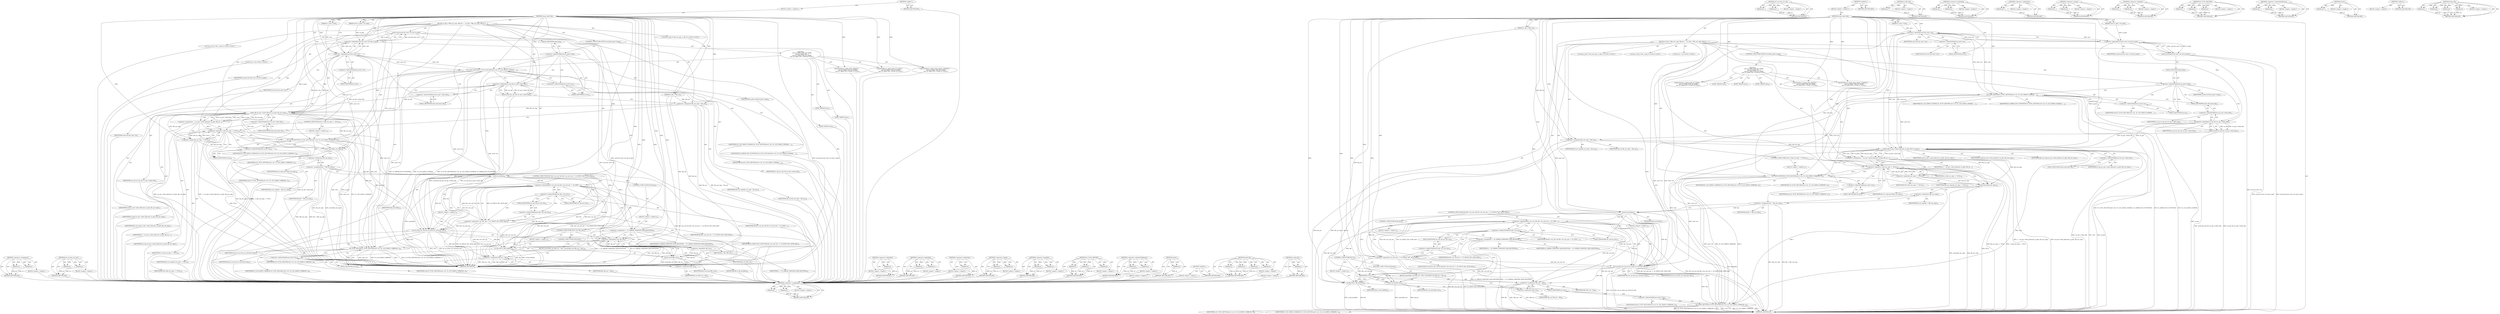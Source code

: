 digraph "sc_file_free" {
vulnerable_163 [label=<(METHOD,&lt;operator&gt;.assignment)>];
vulnerable_164 [label=<(PARAM,p1)>];
vulnerable_165 [label=<(PARAM,p2)>];
vulnerable_166 [label=<(BLOCK,&lt;empty&gt;,&lt;empty&gt;)>];
vulnerable_167 [label=<(METHOD_RETURN,ANY)>];
vulnerable_189 [label=<(METHOD,set_acl_from_sec_attr)>];
vulnerable_190 [label=<(PARAM,p1)>];
vulnerable_191 [label=<(PARAM,p2)>];
vulnerable_192 [label=<(BLOCK,&lt;empty&gt;,&lt;empty&gt;)>];
vulnerable_193 [label=<(METHOD_RETURN,ANY)>];
vulnerable_6 [label=<(METHOD,&lt;global&gt;)<SUB>1</SUB>>];
vulnerable_7 [label=<(BLOCK,&lt;empty&gt;,&lt;empty&gt;)<SUB>1</SUB>>];
vulnerable_8 [label=<(METHOD,rtecp_select_file)<SUB>1</SUB>>];
vulnerable_9 [label=<(PARAM,sc_card_t *card)<SUB>1</SUB>>];
vulnerable_10 [label=<(PARAM,const sc_path_t *in_path)<SUB>2</SUB>>];
vulnerable_11 [label=<(PARAM,sc_file_t **file_out)<SUB>2</SUB>>];
vulnerable_12 [label=<(BLOCK,{
	sc_file_t **file_out_copy, *file;
	int r;

	...,{
	sc_file_t **file_out_copy, *file;
	int r;

	...)<SUB>3</SUB>>];
vulnerable_13 [label="<(LOCAL,sc_file_t** file_out_copy: sc_file_t**)<SUB>4</SUB>>"];
vulnerable_14 [label="<(LOCAL,sc_file_t* file: sc_file_t*)<SUB>4</SUB>>"];
vulnerable_15 [label="<(LOCAL,int r: int)<SUB>5</SUB>>"];
vulnerable_16 [label=<(assert,assert(card &amp;&amp; card-&gt;ctx &amp;&amp; in_path))<SUB>7</SUB>>];
vulnerable_17 [label=<(&lt;operator&gt;.logicalAnd,card &amp;&amp; card-&gt;ctx &amp;&amp; in_path)<SUB>7</SUB>>];
vulnerable_18 [label=<(&lt;operator&gt;.logicalAnd,card &amp;&amp; card-&gt;ctx)<SUB>7</SUB>>];
vulnerable_19 [label=<(IDENTIFIER,card,card &amp;&amp; card-&gt;ctx)<SUB>7</SUB>>];
vulnerable_20 [label=<(&lt;operator&gt;.indirectFieldAccess,card-&gt;ctx)<SUB>7</SUB>>];
vulnerable_21 [label=<(IDENTIFIER,card,card &amp;&amp; card-&gt;ctx)<SUB>7</SUB>>];
vulnerable_22 [label=<(FIELD_IDENTIFIER,ctx,ctx)<SUB>7</SUB>>];
vulnerable_23 [label=<(IDENTIFIER,in_path,card &amp;&amp; card-&gt;ctx &amp;&amp; in_path)<SUB>7</SUB>>];
vulnerable_24 [label=<(CONTROL_STRUCTURE,SWITCH,switch(in_path-&gt;type))<SUB>8</SUB>>];
vulnerable_25 [label=<(&lt;operator&gt;.indirectFieldAccess,in_path-&gt;type)<SUB>8</SUB>>];
vulnerable_26 [label=<(IDENTIFIER,in_path,switch(in_path-&gt;type))<SUB>8</SUB>>];
vulnerable_27 [label=<(FIELD_IDENTIFIER,type,type)<SUB>8</SUB>>];
vulnerable_28 [label="<(BLOCK,{
	case SC_PATH_TYPE_DF_NAME:
	case SC_PATH_TYP...,{
	case SC_PATH_TYPE_DF_NAME:
	case SC_PATH_TYP...)<SUB>9</SUB>>"];
vulnerable_29 [label=<(JUMP_TARGET,case)<SUB>10</SUB>>];
vulnerable_30 [label="<(IDENTIFIER,SC_PATH_TYPE_DF_NAME,{
	case SC_PATH_TYPE_DF_NAME:
	case SC_PATH_TYP...)<SUB>10</SUB>>"];
vulnerable_31 [label=<(JUMP_TARGET,case)<SUB>11</SUB>>];
vulnerable_32 [label="<(IDENTIFIER,SC_PATH_TYPE_FROM_CURRENT,{
	case SC_PATH_TYPE_DF_NAME:
	case SC_PATH_TYP...)<SUB>11</SUB>>"];
vulnerable_33 [label=<(JUMP_TARGET,case)<SUB>12</SUB>>];
vulnerable_34 [label="<(IDENTIFIER,SC_PATH_TYPE_PARENT,{
	case SC_PATH_TYPE_DF_NAME:
	case SC_PATH_TYP...)<SUB>12</SUB>>"];
vulnerable_35 [label=<(SC_FUNC_RETURN,SC_FUNC_RETURN(card-&gt;ctx, SC_LOG_DEBUG_NORMAL, ...)<SUB>13</SUB>>];
vulnerable_36 [label=<(&lt;operator&gt;.indirectFieldAccess,card-&gt;ctx)<SUB>13</SUB>>];
vulnerable_37 [label=<(IDENTIFIER,card,SC_FUNC_RETURN(card-&gt;ctx, SC_LOG_DEBUG_NORMAL, ...)<SUB>13</SUB>>];
vulnerable_38 [label=<(FIELD_IDENTIFIER,ctx,ctx)<SUB>13</SUB>>];
vulnerable_39 [label=<(IDENTIFIER,SC_LOG_DEBUG_NORMAL,SC_FUNC_RETURN(card-&gt;ctx, SC_LOG_DEBUG_NORMAL, ...)<SUB>13</SUB>>];
vulnerable_40 [label=<(IDENTIFIER,SC_ERROR_NOT_SUPPORTED,SC_FUNC_RETURN(card-&gt;ctx, SC_LOG_DEBUG_NORMAL, ...)<SUB>13</SUB>>];
vulnerable_41 [label=<(assert,assert(iso_ops &amp;&amp; iso_ops-&gt;select_file))<SUB>15</SUB>>];
vulnerable_42 [label=<(&lt;operator&gt;.logicalAnd,iso_ops &amp;&amp; iso_ops-&gt;select_file)<SUB>15</SUB>>];
vulnerable_43 [label=<(IDENTIFIER,iso_ops,iso_ops &amp;&amp; iso_ops-&gt;select_file)<SUB>15</SUB>>];
vulnerable_44 [label=<(&lt;operator&gt;.indirectFieldAccess,iso_ops-&gt;select_file)<SUB>15</SUB>>];
vulnerable_45 [label=<(IDENTIFIER,iso_ops,iso_ops &amp;&amp; iso_ops-&gt;select_file)<SUB>15</SUB>>];
vulnerable_46 [label=<(FIELD_IDENTIFIER,select_file,select_file)<SUB>15</SUB>>];
vulnerable_47 [label=<(&lt;operator&gt;.assignment,file_out_copy = file_out)<SUB>16</SUB>>];
vulnerable_48 [label=<(IDENTIFIER,file_out_copy,file_out_copy = file_out)<SUB>16</SUB>>];
vulnerable_49 [label=<(IDENTIFIER,file_out,file_out_copy = file_out)<SUB>16</SUB>>];
vulnerable_50 [label=<(&lt;operator&gt;.assignment,r = iso_ops-&gt;select_file(card, in_path, file_ou...)<SUB>17</SUB>>];
vulnerable_51 [label=<(IDENTIFIER,r,r = iso_ops-&gt;select_file(card, in_path, file_ou...)<SUB>17</SUB>>];
vulnerable_52 [label=<(select_file,iso_ops-&gt;select_file(card, in_path, file_out_copy))<SUB>17</SUB>>];
vulnerable_53 [label=<(&lt;operator&gt;.indirectFieldAccess,iso_ops-&gt;select_file)<SUB>17</SUB>>];
vulnerable_54 [label=<(IDENTIFIER,iso_ops,iso_ops-&gt;select_file(card, in_path, file_out_copy))<SUB>17</SUB>>];
vulnerable_55 [label=<(FIELD_IDENTIFIER,select_file,select_file)<SUB>17</SUB>>];
vulnerable_56 [label=<(IDENTIFIER,card,iso_ops-&gt;select_file(card, in_path, file_out_copy))<SUB>17</SUB>>];
vulnerable_57 [label=<(IDENTIFIER,in_path,iso_ops-&gt;select_file(card, in_path, file_out_copy))<SUB>17</SUB>>];
vulnerable_58 [label=<(IDENTIFIER,file_out_copy,iso_ops-&gt;select_file(card, in_path, file_out_copy))<SUB>17</SUB>>];
vulnerable_59 [label=<(CONTROL_STRUCTURE,IF,if (r || file_out_copy == NULL))<SUB>18</SUB>>];
vulnerable_60 [label=<(&lt;operator&gt;.logicalOr,r || file_out_copy == NULL)<SUB>18</SUB>>];
vulnerable_61 [label=<(IDENTIFIER,r,r || file_out_copy == NULL)<SUB>18</SUB>>];
vulnerable_62 [label=<(&lt;operator&gt;.equals,file_out_copy == NULL)<SUB>18</SUB>>];
vulnerable_63 [label=<(IDENTIFIER,file_out_copy,file_out_copy == NULL)<SUB>18</SUB>>];
vulnerable_64 [label=<(IDENTIFIER,NULL,file_out_copy == NULL)<SUB>18</SUB>>];
vulnerable_65 [label=<(BLOCK,&lt;empty&gt;,&lt;empty&gt;)<SUB>19</SUB>>];
vulnerable_66 [label=<(SC_FUNC_RETURN,SC_FUNC_RETURN(card-&gt;ctx, SC_LOG_DEBUG_VERBOSE, r))<SUB>19</SUB>>];
vulnerable_67 [label=<(&lt;operator&gt;.indirectFieldAccess,card-&gt;ctx)<SUB>19</SUB>>];
vulnerable_68 [label=<(IDENTIFIER,card,SC_FUNC_RETURN(card-&gt;ctx, SC_LOG_DEBUG_VERBOSE, r))<SUB>19</SUB>>];
vulnerable_69 [label=<(FIELD_IDENTIFIER,ctx,ctx)<SUB>19</SUB>>];
vulnerable_70 [label=<(IDENTIFIER,SC_LOG_DEBUG_VERBOSE,SC_FUNC_RETURN(card-&gt;ctx, SC_LOG_DEBUG_VERBOSE, r))<SUB>19</SUB>>];
vulnerable_71 [label=<(IDENTIFIER,r,SC_FUNC_RETURN(card-&gt;ctx, SC_LOG_DEBUG_VERBOSE, r))<SUB>19</SUB>>];
vulnerable_72 [label=<(assert,assert(file_out_copy))<SUB>20</SUB>>];
vulnerable_73 [label=<(IDENTIFIER,file_out_copy,assert(file_out_copy))<SUB>20</SUB>>];
vulnerable_74 [label=<(&lt;operator&gt;.assignment,file = *file_out_copy)<SUB>21</SUB>>];
vulnerable_75 [label=<(IDENTIFIER,file,file = *file_out_copy)<SUB>21</SUB>>];
vulnerable_76 [label=<(&lt;operator&gt;.indirection,*file_out_copy)<SUB>21</SUB>>];
vulnerable_77 [label=<(IDENTIFIER,file_out_copy,file = *file_out_copy)<SUB>21</SUB>>];
vulnerable_78 [label=<(assert,assert(file))<SUB>22</SUB>>];
vulnerable_79 [label=<(IDENTIFIER,file,assert(file))<SUB>22</SUB>>];
vulnerable_80 [label=<(CONTROL_STRUCTURE,IF,if (file-&gt;sec_attr &amp;&amp; file-&gt;sec_attr_len == SC_RTECP_SEC_ATTR_SIZE))<SUB>23</SUB>>];
vulnerable_81 [label=<(&lt;operator&gt;.logicalAnd,file-&gt;sec_attr &amp;&amp; file-&gt;sec_attr_len == SC_RTEC...)<SUB>23</SUB>>];
vulnerable_82 [label=<(&lt;operator&gt;.indirectFieldAccess,file-&gt;sec_attr)<SUB>23</SUB>>];
vulnerable_83 [label=<(IDENTIFIER,file,file-&gt;sec_attr &amp;&amp; file-&gt;sec_attr_len == SC_RTEC...)<SUB>23</SUB>>];
vulnerable_84 [label=<(FIELD_IDENTIFIER,sec_attr,sec_attr)<SUB>23</SUB>>];
vulnerable_85 [label=<(&lt;operator&gt;.equals,file-&gt;sec_attr_len == SC_RTECP_SEC_ATTR_SIZE)<SUB>23</SUB>>];
vulnerable_86 [label=<(&lt;operator&gt;.indirectFieldAccess,file-&gt;sec_attr_len)<SUB>23</SUB>>];
vulnerable_87 [label=<(IDENTIFIER,file,file-&gt;sec_attr_len == SC_RTECP_SEC_ATTR_SIZE)<SUB>23</SUB>>];
vulnerable_88 [label=<(FIELD_IDENTIFIER,sec_attr_len,sec_attr_len)<SUB>23</SUB>>];
vulnerable_89 [label=<(IDENTIFIER,SC_RTECP_SEC_ATTR_SIZE,file-&gt;sec_attr_len == SC_RTECP_SEC_ATTR_SIZE)<SUB>23</SUB>>];
vulnerable_90 [label=<(BLOCK,&lt;empty&gt;,&lt;empty&gt;)<SUB>24</SUB>>];
vulnerable_91 [label=<(set_acl_from_sec_attr,set_acl_from_sec_attr(card, file))<SUB>24</SUB>>];
vulnerable_92 [label=<(IDENTIFIER,card,set_acl_from_sec_attr(card, file))<SUB>24</SUB>>];
vulnerable_93 [label=<(IDENTIFIER,file,set_acl_from_sec_attr(card, file))<SUB>24</SUB>>];
vulnerable_94 [label=<(CONTROL_STRUCTURE,ELSE,else)<SUB>26</SUB>>];
vulnerable_95 [label=<(BLOCK,&lt;empty&gt;,&lt;empty&gt;)<SUB>26</SUB>>];
vulnerable_96 [label=<(&lt;operator&gt;.assignment,r = SC_ERROR_UNKNOWN_DATA_RECEIVED)<SUB>26</SUB>>];
vulnerable_97 [label=<(IDENTIFIER,r,r = SC_ERROR_UNKNOWN_DATA_RECEIVED)<SUB>26</SUB>>];
vulnerable_98 [label=<(IDENTIFIER,SC_ERROR_UNKNOWN_DATA_RECEIVED,r = SC_ERROR_UNKNOWN_DATA_RECEIVED)<SUB>26</SUB>>];
vulnerable_99 [label=<(CONTROL_STRUCTURE,IF,if (r))<SUB>27</SUB>>];
vulnerable_100 [label=<(IDENTIFIER,r,if (r))<SUB>27</SUB>>];
vulnerable_101 [label=<(BLOCK,&lt;empty&gt;,&lt;empty&gt;)<SUB>28</SUB>>];
vulnerable_102 [label=<(sc_file_free,sc_file_free(file))<SUB>28</SUB>>];
vulnerable_103 [label=<(IDENTIFIER,file,sc_file_free(file))<SUB>28</SUB>>];
vulnerable_104 [label=<(CONTROL_STRUCTURE,ELSE,else)<SUB>30</SUB>>];
vulnerable_105 [label=<(BLOCK,{
		assert(file_out);
		*file_out = file;
	},{
		assert(file_out);
		*file_out = file;
	})<SUB>30</SUB>>];
vulnerable_106 [label=<(assert,assert(file_out))<SUB>31</SUB>>];
vulnerable_107 [label=<(IDENTIFIER,file_out,assert(file_out))<SUB>31</SUB>>];
vulnerable_108 [label=<(&lt;operator&gt;.assignment,*file_out = file)<SUB>32</SUB>>];
vulnerable_109 [label=<(&lt;operator&gt;.indirection,*file_out)<SUB>32</SUB>>];
vulnerable_110 [label=<(IDENTIFIER,file_out,*file_out = file)<SUB>32</SUB>>];
vulnerable_111 [label=<(IDENTIFIER,file,*file_out = file)<SUB>32</SUB>>];
vulnerable_112 [label=<(SC_FUNC_RETURN,SC_FUNC_RETURN(card-&gt;ctx, SC_LOG_DEBUG_VERBOSE, r))<SUB>34</SUB>>];
vulnerable_113 [label=<(&lt;operator&gt;.indirectFieldAccess,card-&gt;ctx)<SUB>34</SUB>>];
vulnerable_114 [label=<(IDENTIFIER,card,SC_FUNC_RETURN(card-&gt;ctx, SC_LOG_DEBUG_VERBOSE, r))<SUB>34</SUB>>];
vulnerable_115 [label=<(FIELD_IDENTIFIER,ctx,ctx)<SUB>34</SUB>>];
vulnerable_116 [label=<(IDENTIFIER,SC_LOG_DEBUG_VERBOSE,SC_FUNC_RETURN(card-&gt;ctx, SC_LOG_DEBUG_VERBOSE, r))<SUB>34</SUB>>];
vulnerable_117 [label=<(IDENTIFIER,r,SC_FUNC_RETURN(card-&gt;ctx, SC_LOG_DEBUG_VERBOSE, r))<SUB>34</SUB>>];
vulnerable_118 [label=<(METHOD_RETURN,int)<SUB>1</SUB>>];
vulnerable_120 [label=<(METHOD_RETURN,ANY)<SUB>1</SUB>>];
vulnerable_194 [label=<(METHOD,sc_file_free)>];
vulnerable_195 [label=<(PARAM,p1)>];
vulnerable_196 [label=<(BLOCK,&lt;empty&gt;,&lt;empty&gt;)>];
vulnerable_197 [label=<(METHOD_RETURN,ANY)>];
vulnerable_147 [label=<(METHOD,&lt;operator&gt;.logicalAnd)>];
vulnerable_148 [label=<(PARAM,p1)>];
vulnerable_149 [label=<(PARAM,p2)>];
vulnerable_150 [label=<(BLOCK,&lt;empty&gt;,&lt;empty&gt;)>];
vulnerable_151 [label=<(METHOD_RETURN,ANY)>];
vulnerable_185 [label=<(METHOD,&lt;operator&gt;.indirection)>];
vulnerable_186 [label=<(PARAM,p1)>];
vulnerable_187 [label=<(BLOCK,&lt;empty&gt;,&lt;empty&gt;)>];
vulnerable_188 [label=<(METHOD_RETURN,ANY)>];
vulnerable_180 [label=<(METHOD,&lt;operator&gt;.equals)>];
vulnerable_181 [label=<(PARAM,p1)>];
vulnerable_182 [label=<(PARAM,p2)>];
vulnerable_183 [label=<(BLOCK,&lt;empty&gt;,&lt;empty&gt;)>];
vulnerable_184 [label=<(METHOD_RETURN,ANY)>];
vulnerable_175 [label=<(METHOD,&lt;operator&gt;.logicalOr)>];
vulnerable_176 [label=<(PARAM,p1)>];
vulnerable_177 [label=<(PARAM,p2)>];
vulnerable_178 [label=<(BLOCK,&lt;empty&gt;,&lt;empty&gt;)>];
vulnerable_179 [label=<(METHOD_RETURN,ANY)>];
vulnerable_157 [label=<(METHOD,SC_FUNC_RETURN)>];
vulnerable_158 [label=<(PARAM,p1)>];
vulnerable_159 [label=<(PARAM,p2)>];
vulnerable_160 [label=<(PARAM,p3)>];
vulnerable_161 [label=<(BLOCK,&lt;empty&gt;,&lt;empty&gt;)>];
vulnerable_162 [label=<(METHOD_RETURN,ANY)>];
vulnerable_152 [label=<(METHOD,&lt;operator&gt;.indirectFieldAccess)>];
vulnerable_153 [label=<(PARAM,p1)>];
vulnerable_154 [label=<(PARAM,p2)>];
vulnerable_155 [label=<(BLOCK,&lt;empty&gt;,&lt;empty&gt;)>];
vulnerable_156 [label=<(METHOD_RETURN,ANY)>];
vulnerable_143 [label=<(METHOD,assert)>];
vulnerable_144 [label=<(PARAM,p1)>];
vulnerable_145 [label=<(BLOCK,&lt;empty&gt;,&lt;empty&gt;)>];
vulnerable_146 [label=<(METHOD_RETURN,ANY)>];
vulnerable_137 [label=<(METHOD,&lt;global&gt;)<SUB>1</SUB>>];
vulnerable_138 [label=<(BLOCK,&lt;empty&gt;,&lt;empty&gt;)>];
vulnerable_139 [label=<(METHOD_RETURN,ANY)>];
vulnerable_168 [label=<(METHOD,select_file)>];
vulnerable_169 [label=<(PARAM,p1)>];
vulnerable_170 [label=<(PARAM,p2)>];
vulnerable_171 [label=<(PARAM,p3)>];
vulnerable_172 [label=<(PARAM,p4)>];
vulnerable_173 [label=<(BLOCK,&lt;empty&gt;,&lt;empty&gt;)>];
vulnerable_174 [label=<(METHOD_RETURN,ANY)>];
fixed_166 [label=<(METHOD,&lt;operator&gt;.assignment)>];
fixed_167 [label=<(PARAM,p1)>];
fixed_168 [label=<(PARAM,p2)>];
fixed_169 [label=<(BLOCK,&lt;empty&gt;,&lt;empty&gt;)>];
fixed_170 [label=<(METHOD_RETURN,ANY)>];
fixed_192 [label=<(METHOD,set_acl_from_sec_attr)>];
fixed_193 [label=<(PARAM,p1)>];
fixed_194 [label=<(PARAM,p2)>];
fixed_195 [label=<(BLOCK,&lt;empty&gt;,&lt;empty&gt;)>];
fixed_196 [label=<(METHOD_RETURN,ANY)>];
fixed_6 [label=<(METHOD,&lt;global&gt;)<SUB>1</SUB>>];
fixed_7 [label=<(BLOCK,&lt;empty&gt;,&lt;empty&gt;)<SUB>1</SUB>>];
fixed_8 [label=<(METHOD,rtecp_select_file)<SUB>1</SUB>>];
fixed_9 [label=<(PARAM,sc_card_t *card)<SUB>1</SUB>>];
fixed_10 [label=<(PARAM,const sc_path_t *in_path)<SUB>2</SUB>>];
fixed_11 [label=<(PARAM,sc_file_t **file_out)<SUB>2</SUB>>];
fixed_12 [label=<(BLOCK,{
	sc_file_t **file_out_copy, *file;
	int r;

	...,{
	sc_file_t **file_out_copy, *file;
	int r;

	...)<SUB>3</SUB>>];
fixed_13 [label="<(LOCAL,sc_file_t** file_out_copy: sc_file_t**)<SUB>4</SUB>>"];
fixed_14 [label="<(LOCAL,sc_file_t* file: sc_file_t*)<SUB>4</SUB>>"];
fixed_15 [label="<(LOCAL,int r: int)<SUB>5</SUB>>"];
fixed_16 [label=<(assert,assert(card &amp;&amp; card-&gt;ctx &amp;&amp; in_path))<SUB>7</SUB>>];
fixed_17 [label=<(&lt;operator&gt;.logicalAnd,card &amp;&amp; card-&gt;ctx &amp;&amp; in_path)<SUB>7</SUB>>];
fixed_18 [label=<(&lt;operator&gt;.logicalAnd,card &amp;&amp; card-&gt;ctx)<SUB>7</SUB>>];
fixed_19 [label=<(IDENTIFIER,card,card &amp;&amp; card-&gt;ctx)<SUB>7</SUB>>];
fixed_20 [label=<(&lt;operator&gt;.indirectFieldAccess,card-&gt;ctx)<SUB>7</SUB>>];
fixed_21 [label=<(IDENTIFIER,card,card &amp;&amp; card-&gt;ctx)<SUB>7</SUB>>];
fixed_22 [label=<(FIELD_IDENTIFIER,ctx,ctx)<SUB>7</SUB>>];
fixed_23 [label=<(IDENTIFIER,in_path,card &amp;&amp; card-&gt;ctx &amp;&amp; in_path)<SUB>7</SUB>>];
fixed_24 [label=<(CONTROL_STRUCTURE,SWITCH,switch(in_path-&gt;type))<SUB>8</SUB>>];
fixed_25 [label=<(&lt;operator&gt;.indirectFieldAccess,in_path-&gt;type)<SUB>8</SUB>>];
fixed_26 [label=<(IDENTIFIER,in_path,switch(in_path-&gt;type))<SUB>8</SUB>>];
fixed_27 [label=<(FIELD_IDENTIFIER,type,type)<SUB>8</SUB>>];
fixed_28 [label="<(BLOCK,{
	case SC_PATH_TYPE_DF_NAME:
	case SC_PATH_TYP...,{
	case SC_PATH_TYPE_DF_NAME:
	case SC_PATH_TYP...)<SUB>9</SUB>>"];
fixed_29 [label=<(JUMP_TARGET,case)<SUB>10</SUB>>];
fixed_30 [label="<(IDENTIFIER,SC_PATH_TYPE_DF_NAME,{
	case SC_PATH_TYPE_DF_NAME:
	case SC_PATH_TYP...)<SUB>10</SUB>>"];
fixed_31 [label=<(JUMP_TARGET,case)<SUB>11</SUB>>];
fixed_32 [label="<(IDENTIFIER,SC_PATH_TYPE_FROM_CURRENT,{
	case SC_PATH_TYPE_DF_NAME:
	case SC_PATH_TYP...)<SUB>11</SUB>>"];
fixed_33 [label=<(JUMP_TARGET,case)<SUB>12</SUB>>];
fixed_34 [label="<(IDENTIFIER,SC_PATH_TYPE_PARENT,{
	case SC_PATH_TYPE_DF_NAME:
	case SC_PATH_TYP...)<SUB>12</SUB>>"];
fixed_35 [label=<(SC_FUNC_RETURN,SC_FUNC_RETURN(card-&gt;ctx, SC_LOG_DEBUG_NORMAL, ...)<SUB>13</SUB>>];
fixed_36 [label=<(&lt;operator&gt;.indirectFieldAccess,card-&gt;ctx)<SUB>13</SUB>>];
fixed_37 [label=<(IDENTIFIER,card,SC_FUNC_RETURN(card-&gt;ctx, SC_LOG_DEBUG_NORMAL, ...)<SUB>13</SUB>>];
fixed_38 [label=<(FIELD_IDENTIFIER,ctx,ctx)<SUB>13</SUB>>];
fixed_39 [label=<(IDENTIFIER,SC_LOG_DEBUG_NORMAL,SC_FUNC_RETURN(card-&gt;ctx, SC_LOG_DEBUG_NORMAL, ...)<SUB>13</SUB>>];
fixed_40 [label=<(IDENTIFIER,SC_ERROR_NOT_SUPPORTED,SC_FUNC_RETURN(card-&gt;ctx, SC_LOG_DEBUG_NORMAL, ...)<SUB>13</SUB>>];
fixed_41 [label=<(assert,assert(iso_ops &amp;&amp; iso_ops-&gt;select_file))<SUB>15</SUB>>];
fixed_42 [label=<(&lt;operator&gt;.logicalAnd,iso_ops &amp;&amp; iso_ops-&gt;select_file)<SUB>15</SUB>>];
fixed_43 [label=<(IDENTIFIER,iso_ops,iso_ops &amp;&amp; iso_ops-&gt;select_file)<SUB>15</SUB>>];
fixed_44 [label=<(&lt;operator&gt;.indirectFieldAccess,iso_ops-&gt;select_file)<SUB>15</SUB>>];
fixed_45 [label=<(IDENTIFIER,iso_ops,iso_ops &amp;&amp; iso_ops-&gt;select_file)<SUB>15</SUB>>];
fixed_46 [label=<(FIELD_IDENTIFIER,select_file,select_file)<SUB>15</SUB>>];
fixed_47 [label=<(&lt;operator&gt;.assignment,file_out_copy = file_out)<SUB>16</SUB>>];
fixed_48 [label=<(IDENTIFIER,file_out_copy,file_out_copy = file_out)<SUB>16</SUB>>];
fixed_49 [label=<(IDENTIFIER,file_out,file_out_copy = file_out)<SUB>16</SUB>>];
fixed_50 [label=<(&lt;operator&gt;.assignment,r = iso_ops-&gt;select_file(card, in_path, file_ou...)<SUB>17</SUB>>];
fixed_51 [label=<(IDENTIFIER,r,r = iso_ops-&gt;select_file(card, in_path, file_ou...)<SUB>17</SUB>>];
fixed_52 [label=<(select_file,iso_ops-&gt;select_file(card, in_path, file_out_copy))<SUB>17</SUB>>];
fixed_53 [label=<(&lt;operator&gt;.indirectFieldAccess,iso_ops-&gt;select_file)<SUB>17</SUB>>];
fixed_54 [label=<(IDENTIFIER,iso_ops,iso_ops-&gt;select_file(card, in_path, file_out_copy))<SUB>17</SUB>>];
fixed_55 [label=<(FIELD_IDENTIFIER,select_file,select_file)<SUB>17</SUB>>];
fixed_56 [label=<(IDENTIFIER,card,iso_ops-&gt;select_file(card, in_path, file_out_copy))<SUB>17</SUB>>];
fixed_57 [label=<(IDENTIFIER,in_path,iso_ops-&gt;select_file(card, in_path, file_out_copy))<SUB>17</SUB>>];
fixed_58 [label=<(IDENTIFIER,file_out_copy,iso_ops-&gt;select_file(card, in_path, file_out_copy))<SUB>17</SUB>>];
fixed_59 [label=<(CONTROL_STRUCTURE,IF,if (r || file_out_copy == NULL))<SUB>18</SUB>>];
fixed_60 [label=<(&lt;operator&gt;.logicalOr,r || file_out_copy == NULL)<SUB>18</SUB>>];
fixed_61 [label=<(IDENTIFIER,r,r || file_out_copy == NULL)<SUB>18</SUB>>];
fixed_62 [label=<(&lt;operator&gt;.equals,file_out_copy == NULL)<SUB>18</SUB>>];
fixed_63 [label=<(IDENTIFIER,file_out_copy,file_out_copy == NULL)<SUB>18</SUB>>];
fixed_64 [label=<(IDENTIFIER,NULL,file_out_copy == NULL)<SUB>18</SUB>>];
fixed_65 [label=<(BLOCK,&lt;empty&gt;,&lt;empty&gt;)<SUB>19</SUB>>];
fixed_66 [label=<(SC_FUNC_RETURN,SC_FUNC_RETURN(card-&gt;ctx, SC_LOG_DEBUG_VERBOSE, r))<SUB>19</SUB>>];
fixed_67 [label=<(&lt;operator&gt;.indirectFieldAccess,card-&gt;ctx)<SUB>19</SUB>>];
fixed_68 [label=<(IDENTIFIER,card,SC_FUNC_RETURN(card-&gt;ctx, SC_LOG_DEBUG_VERBOSE, r))<SUB>19</SUB>>];
fixed_69 [label=<(FIELD_IDENTIFIER,ctx,ctx)<SUB>19</SUB>>];
fixed_70 [label=<(IDENTIFIER,SC_LOG_DEBUG_VERBOSE,SC_FUNC_RETURN(card-&gt;ctx, SC_LOG_DEBUG_VERBOSE, r))<SUB>19</SUB>>];
fixed_71 [label=<(IDENTIFIER,r,SC_FUNC_RETURN(card-&gt;ctx, SC_LOG_DEBUG_VERBOSE, r))<SUB>19</SUB>>];
fixed_72 [label=<(assert,assert(file_out_copy))<SUB>20</SUB>>];
fixed_73 [label=<(IDENTIFIER,file_out_copy,assert(file_out_copy))<SUB>20</SUB>>];
fixed_74 [label=<(&lt;operator&gt;.assignment,file = *file_out_copy)<SUB>21</SUB>>];
fixed_75 [label=<(IDENTIFIER,file,file = *file_out_copy)<SUB>21</SUB>>];
fixed_76 [label=<(&lt;operator&gt;.indirection,*file_out_copy)<SUB>21</SUB>>];
fixed_77 [label=<(IDENTIFIER,file_out_copy,file = *file_out_copy)<SUB>21</SUB>>];
fixed_78 [label=<(assert,assert(file))<SUB>22</SUB>>];
fixed_79 [label=<(IDENTIFIER,file,assert(file))<SUB>22</SUB>>];
fixed_80 [label=<(CONTROL_STRUCTURE,IF,if (file-&gt;sec_attr &amp;&amp; file-&gt;sec_attr_len == SC_RTECP_SEC_ATTR_SIZE))<SUB>23</SUB>>];
fixed_81 [label=<(&lt;operator&gt;.logicalAnd,file-&gt;sec_attr &amp;&amp; file-&gt;sec_attr_len == SC_RTEC...)<SUB>23</SUB>>];
fixed_82 [label=<(&lt;operator&gt;.indirectFieldAccess,file-&gt;sec_attr)<SUB>23</SUB>>];
fixed_83 [label=<(IDENTIFIER,file,file-&gt;sec_attr &amp;&amp; file-&gt;sec_attr_len == SC_RTEC...)<SUB>23</SUB>>];
fixed_84 [label=<(FIELD_IDENTIFIER,sec_attr,sec_attr)<SUB>23</SUB>>];
fixed_85 [label=<(&lt;operator&gt;.equals,file-&gt;sec_attr_len == SC_RTECP_SEC_ATTR_SIZE)<SUB>23</SUB>>];
fixed_86 [label=<(&lt;operator&gt;.indirectFieldAccess,file-&gt;sec_attr_len)<SUB>23</SUB>>];
fixed_87 [label=<(IDENTIFIER,file,file-&gt;sec_attr_len == SC_RTECP_SEC_ATTR_SIZE)<SUB>23</SUB>>];
fixed_88 [label=<(FIELD_IDENTIFIER,sec_attr_len,sec_attr_len)<SUB>23</SUB>>];
fixed_89 [label=<(IDENTIFIER,SC_RTECP_SEC_ATTR_SIZE,file-&gt;sec_attr_len == SC_RTECP_SEC_ATTR_SIZE)<SUB>23</SUB>>];
fixed_90 [label=<(BLOCK,&lt;empty&gt;,&lt;empty&gt;)<SUB>24</SUB>>];
fixed_91 [label=<(set_acl_from_sec_attr,set_acl_from_sec_attr(card, file))<SUB>24</SUB>>];
fixed_92 [label=<(IDENTIFIER,card,set_acl_from_sec_attr(card, file))<SUB>24</SUB>>];
fixed_93 [label=<(IDENTIFIER,file,set_acl_from_sec_attr(card, file))<SUB>24</SUB>>];
fixed_94 [label=<(CONTROL_STRUCTURE,ELSE,else)<SUB>26</SUB>>];
fixed_95 [label=<(BLOCK,&lt;empty&gt;,&lt;empty&gt;)<SUB>26</SUB>>];
fixed_96 [label=<(&lt;operator&gt;.assignment,r = SC_ERROR_UNKNOWN_DATA_RECEIVED)<SUB>26</SUB>>];
fixed_97 [label=<(IDENTIFIER,r,r = SC_ERROR_UNKNOWN_DATA_RECEIVED)<SUB>26</SUB>>];
fixed_98 [label=<(IDENTIFIER,SC_ERROR_UNKNOWN_DATA_RECEIVED,r = SC_ERROR_UNKNOWN_DATA_RECEIVED)<SUB>26</SUB>>];
fixed_99 [label=<(CONTROL_STRUCTURE,IF,if (r &amp;&amp; !file_out))<SUB>27</SUB>>];
fixed_100 [label=<(&lt;operator&gt;.logicalAnd,r &amp;&amp; !file_out)<SUB>27</SUB>>];
fixed_101 [label=<(IDENTIFIER,r,r &amp;&amp; !file_out)<SUB>27</SUB>>];
fixed_102 [label=<(&lt;operator&gt;.logicalNot,!file_out)<SUB>27</SUB>>];
fixed_103 [label=<(IDENTIFIER,file_out,!file_out)<SUB>27</SUB>>];
fixed_104 [label=<(BLOCK,&lt;empty&gt;,&lt;empty&gt;)<SUB>28</SUB>>];
fixed_105 [label=<(sc_file_free,sc_file_free(file))<SUB>28</SUB>>];
fixed_106 [label=<(IDENTIFIER,file,sc_file_free(file))<SUB>28</SUB>>];
fixed_107 [label=<(CONTROL_STRUCTURE,ELSE,else)<SUB>30</SUB>>];
fixed_108 [label=<(BLOCK,{
		assert(file_out);
		*file_out = file;
	},{
		assert(file_out);
		*file_out = file;
	})<SUB>30</SUB>>];
fixed_109 [label=<(assert,assert(file_out))<SUB>31</SUB>>];
fixed_110 [label=<(IDENTIFIER,file_out,assert(file_out))<SUB>31</SUB>>];
fixed_111 [label=<(&lt;operator&gt;.assignment,*file_out = file)<SUB>32</SUB>>];
fixed_112 [label=<(&lt;operator&gt;.indirection,*file_out)<SUB>32</SUB>>];
fixed_113 [label=<(IDENTIFIER,file_out,*file_out = file)<SUB>32</SUB>>];
fixed_114 [label=<(IDENTIFIER,file,*file_out = file)<SUB>32</SUB>>];
fixed_115 [label=<(SC_FUNC_RETURN,SC_FUNC_RETURN(card-&gt;ctx, SC_LOG_DEBUG_VERBOSE, r))<SUB>34</SUB>>];
fixed_116 [label=<(&lt;operator&gt;.indirectFieldAccess,card-&gt;ctx)<SUB>34</SUB>>];
fixed_117 [label=<(IDENTIFIER,card,SC_FUNC_RETURN(card-&gt;ctx, SC_LOG_DEBUG_VERBOSE, r))<SUB>34</SUB>>];
fixed_118 [label=<(FIELD_IDENTIFIER,ctx,ctx)<SUB>34</SUB>>];
fixed_119 [label=<(IDENTIFIER,SC_LOG_DEBUG_VERBOSE,SC_FUNC_RETURN(card-&gt;ctx, SC_LOG_DEBUG_VERBOSE, r))<SUB>34</SUB>>];
fixed_120 [label=<(IDENTIFIER,r,SC_FUNC_RETURN(card-&gt;ctx, SC_LOG_DEBUG_VERBOSE, r))<SUB>34</SUB>>];
fixed_121 [label=<(METHOD_RETURN,int)<SUB>1</SUB>>];
fixed_123 [label=<(METHOD_RETURN,ANY)<SUB>1</SUB>>];
fixed_197 [label=<(METHOD,&lt;operator&gt;.logicalNot)>];
fixed_198 [label=<(PARAM,p1)>];
fixed_199 [label=<(BLOCK,&lt;empty&gt;,&lt;empty&gt;)>];
fixed_200 [label=<(METHOD_RETURN,ANY)>];
fixed_150 [label=<(METHOD,&lt;operator&gt;.logicalAnd)>];
fixed_151 [label=<(PARAM,p1)>];
fixed_152 [label=<(PARAM,p2)>];
fixed_153 [label=<(BLOCK,&lt;empty&gt;,&lt;empty&gt;)>];
fixed_154 [label=<(METHOD_RETURN,ANY)>];
fixed_188 [label=<(METHOD,&lt;operator&gt;.indirection)>];
fixed_189 [label=<(PARAM,p1)>];
fixed_190 [label=<(BLOCK,&lt;empty&gt;,&lt;empty&gt;)>];
fixed_191 [label=<(METHOD_RETURN,ANY)>];
fixed_183 [label=<(METHOD,&lt;operator&gt;.equals)>];
fixed_184 [label=<(PARAM,p1)>];
fixed_185 [label=<(PARAM,p2)>];
fixed_186 [label=<(BLOCK,&lt;empty&gt;,&lt;empty&gt;)>];
fixed_187 [label=<(METHOD_RETURN,ANY)>];
fixed_178 [label=<(METHOD,&lt;operator&gt;.logicalOr)>];
fixed_179 [label=<(PARAM,p1)>];
fixed_180 [label=<(PARAM,p2)>];
fixed_181 [label=<(BLOCK,&lt;empty&gt;,&lt;empty&gt;)>];
fixed_182 [label=<(METHOD_RETURN,ANY)>];
fixed_160 [label=<(METHOD,SC_FUNC_RETURN)>];
fixed_161 [label=<(PARAM,p1)>];
fixed_162 [label=<(PARAM,p2)>];
fixed_163 [label=<(PARAM,p3)>];
fixed_164 [label=<(BLOCK,&lt;empty&gt;,&lt;empty&gt;)>];
fixed_165 [label=<(METHOD_RETURN,ANY)>];
fixed_155 [label=<(METHOD,&lt;operator&gt;.indirectFieldAccess)>];
fixed_156 [label=<(PARAM,p1)>];
fixed_157 [label=<(PARAM,p2)>];
fixed_158 [label=<(BLOCK,&lt;empty&gt;,&lt;empty&gt;)>];
fixed_159 [label=<(METHOD_RETURN,ANY)>];
fixed_146 [label=<(METHOD,assert)>];
fixed_147 [label=<(PARAM,p1)>];
fixed_148 [label=<(BLOCK,&lt;empty&gt;,&lt;empty&gt;)>];
fixed_149 [label=<(METHOD_RETURN,ANY)>];
fixed_140 [label=<(METHOD,&lt;global&gt;)<SUB>1</SUB>>];
fixed_141 [label=<(BLOCK,&lt;empty&gt;,&lt;empty&gt;)>];
fixed_142 [label=<(METHOD_RETURN,ANY)>];
fixed_171 [label=<(METHOD,select_file)>];
fixed_172 [label=<(PARAM,p1)>];
fixed_173 [label=<(PARAM,p2)>];
fixed_174 [label=<(PARAM,p3)>];
fixed_175 [label=<(PARAM,p4)>];
fixed_176 [label=<(BLOCK,&lt;empty&gt;,&lt;empty&gt;)>];
fixed_177 [label=<(METHOD_RETURN,ANY)>];
fixed_201 [label=<(METHOD,sc_file_free)>];
fixed_202 [label=<(PARAM,p1)>];
fixed_203 [label=<(BLOCK,&lt;empty&gt;,&lt;empty&gt;)>];
fixed_204 [label=<(METHOD_RETURN,ANY)>];
vulnerable_163 -> vulnerable_164  [key=0, label="AST: "];
vulnerable_163 -> vulnerable_164  [key=1, label="DDG: "];
vulnerable_163 -> vulnerable_166  [key=0, label="AST: "];
vulnerable_163 -> vulnerable_165  [key=0, label="AST: "];
vulnerable_163 -> vulnerable_165  [key=1, label="DDG: "];
vulnerable_163 -> vulnerable_167  [key=0, label="AST: "];
vulnerable_163 -> vulnerable_167  [key=1, label="CFG: "];
vulnerable_164 -> vulnerable_167  [key=0, label="DDG: p1"];
vulnerable_165 -> vulnerable_167  [key=0, label="DDG: p2"];
vulnerable_189 -> vulnerable_190  [key=0, label="AST: "];
vulnerable_189 -> vulnerable_190  [key=1, label="DDG: "];
vulnerable_189 -> vulnerable_192  [key=0, label="AST: "];
vulnerable_189 -> vulnerable_191  [key=0, label="AST: "];
vulnerable_189 -> vulnerable_191  [key=1, label="DDG: "];
vulnerable_189 -> vulnerable_193  [key=0, label="AST: "];
vulnerable_189 -> vulnerable_193  [key=1, label="CFG: "];
vulnerable_190 -> vulnerable_193  [key=0, label="DDG: p1"];
vulnerable_191 -> vulnerable_193  [key=0, label="DDG: p2"];
vulnerable_6 -> vulnerable_7  [key=0, label="AST: "];
vulnerable_6 -> vulnerable_120  [key=0, label="AST: "];
vulnerable_6 -> vulnerable_120  [key=1, label="CFG: "];
vulnerable_7 -> vulnerable_8  [key=0, label="AST: "];
vulnerable_8 -> vulnerable_9  [key=0, label="AST: "];
vulnerable_8 -> vulnerable_9  [key=1, label="DDG: "];
vulnerable_8 -> vulnerable_10  [key=0, label="AST: "];
vulnerable_8 -> vulnerable_10  [key=1, label="DDG: "];
vulnerable_8 -> vulnerable_11  [key=0, label="AST: "];
vulnerable_8 -> vulnerable_11  [key=1, label="DDG: "];
vulnerable_8 -> vulnerable_12  [key=0, label="AST: "];
vulnerable_8 -> vulnerable_118  [key=0, label="AST: "];
vulnerable_8 -> vulnerable_18  [key=0, label="CFG: "];
vulnerable_8 -> vulnerable_18  [key=1, label="DDG: "];
vulnerable_8 -> vulnerable_22  [key=0, label="CFG: "];
vulnerable_8 -> vulnerable_47  [key=0, label="DDG: "];
vulnerable_8 -> vulnerable_72  [key=0, label="DDG: "];
vulnerable_8 -> vulnerable_78  [key=0, label="DDG: "];
vulnerable_8 -> vulnerable_100  [key=0, label="DDG: "];
vulnerable_8 -> vulnerable_112  [key=0, label="DDG: "];
vulnerable_8 -> vulnerable_17  [key=0, label="DDG: "];
vulnerable_8 -> vulnerable_30  [key=0, label="DDG: "];
vulnerable_8 -> vulnerable_32  [key=0, label="DDG: "];
vulnerable_8 -> vulnerable_34  [key=0, label="DDG: "];
vulnerable_8 -> vulnerable_42  [key=0, label="DDG: "];
vulnerable_8 -> vulnerable_52  [key=0, label="DDG: "];
vulnerable_8 -> vulnerable_60  [key=0, label="DDG: "];
vulnerable_8 -> vulnerable_35  [key=0, label="DDG: "];
vulnerable_8 -> vulnerable_62  [key=0, label="DDG: "];
vulnerable_8 -> vulnerable_66  [key=0, label="DDG: "];
vulnerable_8 -> vulnerable_85  [key=0, label="DDG: "];
vulnerable_8 -> vulnerable_91  [key=0, label="DDG: "];
vulnerable_8 -> vulnerable_96  [key=0, label="DDG: "];
vulnerable_8 -> vulnerable_102  [key=0, label="DDG: "];
vulnerable_8 -> vulnerable_108  [key=0, label="DDG: "];
vulnerable_8 -> vulnerable_106  [key=0, label="DDG: "];
vulnerable_9 -> vulnerable_18  [key=0, label="DDG: card"];
vulnerable_10 -> vulnerable_17  [key=0, label="DDG: in_path"];
vulnerable_11 -> vulnerable_47  [key=0, label="DDG: file_out"];
vulnerable_11 -> vulnerable_106  [key=0, label="DDG: file_out"];
vulnerable_12 -> vulnerable_13  [key=0, label="AST: "];
vulnerable_12 -> vulnerable_14  [key=0, label="AST: "];
vulnerable_12 -> vulnerable_15  [key=0, label="AST: "];
vulnerable_12 -> vulnerable_16  [key=0, label="AST: "];
vulnerable_12 -> vulnerable_24  [key=0, label="AST: "];
vulnerable_12 -> vulnerable_41  [key=0, label="AST: "];
vulnerable_12 -> vulnerable_47  [key=0, label="AST: "];
vulnerable_12 -> vulnerable_50  [key=0, label="AST: "];
vulnerable_12 -> vulnerable_59  [key=0, label="AST: "];
vulnerable_12 -> vulnerable_72  [key=0, label="AST: "];
vulnerable_12 -> vulnerable_74  [key=0, label="AST: "];
vulnerable_12 -> vulnerable_78  [key=0, label="AST: "];
vulnerable_12 -> vulnerable_80  [key=0, label="AST: "];
vulnerable_12 -> vulnerable_99  [key=0, label="AST: "];
vulnerable_12 -> vulnerable_112  [key=0, label="AST: "];
vulnerable_16 -> vulnerable_17  [key=0, label="AST: "];
vulnerable_16 -> vulnerable_27  [key=0, label="CFG: "];
vulnerable_16 -> vulnerable_118  [key=0, label="DDG: card &amp;&amp; card-&gt;ctx &amp;&amp; in_path"];
vulnerable_16 -> vulnerable_118  [key=1, label="DDG: assert(card &amp;&amp; card-&gt;ctx &amp;&amp; in_path)"];
vulnerable_17 -> vulnerable_18  [key=0, label="AST: "];
vulnerable_17 -> vulnerable_23  [key=0, label="AST: "];
vulnerable_17 -> vulnerable_16  [key=0, label="CFG: "];
vulnerable_17 -> vulnerable_16  [key=1, label="DDG: card &amp;&amp; card-&gt;ctx"];
vulnerable_17 -> vulnerable_16  [key=2, label="DDG: in_path"];
vulnerable_17 -> vulnerable_118  [key=0, label="DDG: card &amp;&amp; card-&gt;ctx"];
vulnerable_17 -> vulnerable_52  [key=0, label="DDG: in_path"];
vulnerable_18 -> vulnerable_19  [key=0, label="AST: "];
vulnerable_18 -> vulnerable_20  [key=0, label="AST: "];
vulnerable_18 -> vulnerable_17  [key=0, label="CFG: "];
vulnerable_18 -> vulnerable_17  [key=1, label="DDG: card"];
vulnerable_18 -> vulnerable_17  [key=2, label="DDG: card-&gt;ctx"];
vulnerable_18 -> vulnerable_112  [key=0, label="DDG: card-&gt;ctx"];
vulnerable_18 -> vulnerable_52  [key=0, label="DDG: card"];
vulnerable_18 -> vulnerable_52  [key=1, label="DDG: card-&gt;ctx"];
vulnerable_18 -> vulnerable_35  [key=0, label="DDG: card"];
vulnerable_18 -> vulnerable_35  [key=1, label="DDG: card-&gt;ctx"];
vulnerable_18 -> vulnerable_66  [key=0, label="DDG: card-&gt;ctx"];
vulnerable_18 -> vulnerable_91  [key=0, label="DDG: card-&gt;ctx"];
vulnerable_20 -> vulnerable_21  [key=0, label="AST: "];
vulnerable_20 -> vulnerable_22  [key=0, label="AST: "];
vulnerable_20 -> vulnerable_18  [key=0, label="CFG: "];
vulnerable_22 -> vulnerable_20  [key=0, label="CFG: "];
vulnerable_24 -> vulnerable_25  [key=0, label="AST: "];
vulnerable_24 -> vulnerable_28  [key=0, label="AST: "];
vulnerable_25 -> vulnerable_26  [key=0, label="AST: "];
vulnerable_25 -> vulnerable_27  [key=0, label="AST: "];
vulnerable_25 -> vulnerable_38  [key=0, label="CFG: "];
vulnerable_25 -> vulnerable_38  [key=1, label="CDG: "];
vulnerable_25 -> vulnerable_42  [key=0, label="CFG: "];
vulnerable_25 -> vulnerable_46  [key=0, label="CFG: "];
vulnerable_25 -> vulnerable_36  [key=0, label="CDG: "];
vulnerable_25 -> vulnerable_35  [key=0, label="CDG: "];
vulnerable_27 -> vulnerable_25  [key=0, label="CFG: "];
vulnerable_28 -> vulnerable_29  [key=0, label="AST: "];
vulnerable_28 -> vulnerable_30  [key=0, label="AST: "];
vulnerable_28 -> vulnerable_31  [key=0, label="AST: "];
vulnerable_28 -> vulnerable_32  [key=0, label="AST: "];
vulnerable_28 -> vulnerable_33  [key=0, label="AST: "];
vulnerable_28 -> vulnerable_34  [key=0, label="AST: "];
vulnerable_28 -> vulnerable_35  [key=0, label="AST: "];
vulnerable_35 -> vulnerable_36  [key=0, label="AST: "];
vulnerable_35 -> vulnerable_39  [key=0, label="AST: "];
vulnerable_35 -> vulnerable_40  [key=0, label="AST: "];
vulnerable_35 -> vulnerable_42  [key=0, label="CFG: "];
vulnerable_35 -> vulnerable_46  [key=0, label="CFG: "];
vulnerable_35 -> vulnerable_118  [key=0, label="DDG: SC_LOG_DEBUG_NORMAL"];
vulnerable_35 -> vulnerable_118  [key=1, label="DDG: SC_FUNC_RETURN(card-&gt;ctx, SC_LOG_DEBUG_NORMAL, SC_ERROR_NOT_SUPPORTED)"];
vulnerable_35 -> vulnerable_118  [key=2, label="DDG: SC_ERROR_NOT_SUPPORTED"];
vulnerable_35 -> vulnerable_112  [key=0, label="DDG: card-&gt;ctx"];
vulnerable_35 -> vulnerable_52  [key=0, label="DDG: card-&gt;ctx"];
vulnerable_35 -> vulnerable_66  [key=0, label="DDG: card-&gt;ctx"];
vulnerable_35 -> vulnerable_91  [key=0, label="DDG: card-&gt;ctx"];
vulnerable_36 -> vulnerable_37  [key=0, label="AST: "];
vulnerable_36 -> vulnerable_38  [key=0, label="AST: "];
vulnerable_36 -> vulnerable_35  [key=0, label="CFG: "];
vulnerable_38 -> vulnerable_36  [key=0, label="CFG: "];
vulnerable_41 -> vulnerable_42  [key=0, label="AST: "];
vulnerable_41 -> vulnerable_47  [key=0, label="CFG: "];
vulnerable_41 -> vulnerable_118  [key=0, label="DDG: iso_ops &amp;&amp; iso_ops-&gt;select_file"];
vulnerable_41 -> vulnerable_118  [key=1, label="DDG: assert(iso_ops &amp;&amp; iso_ops-&gt;select_file)"];
vulnerable_42 -> vulnerable_43  [key=0, label="AST: "];
vulnerable_42 -> vulnerable_44  [key=0, label="AST: "];
vulnerable_42 -> vulnerable_41  [key=0, label="CFG: "];
vulnerable_42 -> vulnerable_41  [key=1, label="DDG: iso_ops"];
vulnerable_42 -> vulnerable_41  [key=2, label="DDG: iso_ops-&gt;select_file"];
vulnerable_42 -> vulnerable_118  [key=0, label="DDG: iso_ops"];
vulnerable_42 -> vulnerable_52  [key=0, label="DDG: iso_ops"];
vulnerable_42 -> vulnerable_52  [key=1, label="DDG: iso_ops-&gt;select_file"];
vulnerable_44 -> vulnerable_45  [key=0, label="AST: "];
vulnerable_44 -> vulnerable_46  [key=0, label="AST: "];
vulnerable_44 -> vulnerable_42  [key=0, label="CFG: "];
vulnerable_46 -> vulnerable_44  [key=0, label="CFG: "];
vulnerable_47 -> vulnerable_48  [key=0, label="AST: "];
vulnerable_47 -> vulnerable_49  [key=0, label="AST: "];
vulnerable_47 -> vulnerable_55  [key=0, label="CFG: "];
vulnerable_47 -> vulnerable_118  [key=0, label="DDG: file_out"];
vulnerable_47 -> vulnerable_118  [key=1, label="DDG: file_out_copy = file_out"];
vulnerable_47 -> vulnerable_52  [key=0, label="DDG: file_out_copy"];
vulnerable_50 -> vulnerable_51  [key=0, label="AST: "];
vulnerable_50 -> vulnerable_52  [key=0, label="AST: "];
vulnerable_50 -> vulnerable_60  [key=0, label="CFG: "];
vulnerable_50 -> vulnerable_60  [key=1, label="DDG: r"];
vulnerable_50 -> vulnerable_62  [key=0, label="CFG: "];
vulnerable_50 -> vulnerable_118  [key=0, label="DDG: iso_ops-&gt;select_file(card, in_path, file_out_copy)"];
vulnerable_50 -> vulnerable_118  [key=1, label="DDG: r = iso_ops-&gt;select_file(card, in_path, file_out_copy)"];
vulnerable_52 -> vulnerable_53  [key=0, label="AST: "];
vulnerable_52 -> vulnerable_56  [key=0, label="AST: "];
vulnerable_52 -> vulnerable_57  [key=0, label="AST: "];
vulnerable_52 -> vulnerable_58  [key=0, label="AST: "];
vulnerable_52 -> vulnerable_50  [key=0, label="CFG: "];
vulnerable_52 -> vulnerable_50  [key=1, label="DDG: iso_ops-&gt;select_file"];
vulnerable_52 -> vulnerable_50  [key=2, label="DDG: card"];
vulnerable_52 -> vulnerable_50  [key=3, label="DDG: in_path"];
vulnerable_52 -> vulnerable_50  [key=4, label="DDG: file_out_copy"];
vulnerable_52 -> vulnerable_118  [key=0, label="DDG: iso_ops-&gt;select_file"];
vulnerable_52 -> vulnerable_118  [key=1, label="DDG: card"];
vulnerable_52 -> vulnerable_118  [key=2, label="DDG: in_path"];
vulnerable_52 -> vulnerable_72  [key=0, label="DDG: file_out_copy"];
vulnerable_52 -> vulnerable_112  [key=0, label="DDG: card"];
vulnerable_52 -> vulnerable_62  [key=0, label="DDG: file_out_copy"];
vulnerable_52 -> vulnerable_66  [key=0, label="DDG: card"];
vulnerable_52 -> vulnerable_91  [key=0, label="DDG: card"];
vulnerable_53 -> vulnerable_54  [key=0, label="AST: "];
vulnerable_53 -> vulnerable_55  [key=0, label="AST: "];
vulnerable_53 -> vulnerable_52  [key=0, label="CFG: "];
vulnerable_55 -> vulnerable_53  [key=0, label="CFG: "];
vulnerable_59 -> vulnerable_60  [key=0, label="AST: "];
vulnerable_59 -> vulnerable_65  [key=0, label="AST: "];
vulnerable_60 -> vulnerable_61  [key=0, label="AST: "];
vulnerable_60 -> vulnerable_62  [key=0, label="AST: "];
vulnerable_60 -> vulnerable_69  [key=0, label="CFG: "];
vulnerable_60 -> vulnerable_69  [key=1, label="CDG: "];
vulnerable_60 -> vulnerable_72  [key=0, label="CFG: "];
vulnerable_60 -> vulnerable_118  [key=0, label="DDG: file_out_copy == NULL"];
vulnerable_60 -> vulnerable_118  [key=1, label="DDG: r || file_out_copy == NULL"];
vulnerable_60 -> vulnerable_112  [key=0, label="DDG: r"];
vulnerable_60 -> vulnerable_66  [key=0, label="DDG: r"];
vulnerable_60 -> vulnerable_66  [key=1, label="CDG: "];
vulnerable_60 -> vulnerable_67  [key=0, label="CDG: "];
vulnerable_62 -> vulnerable_63  [key=0, label="AST: "];
vulnerable_62 -> vulnerable_64  [key=0, label="AST: "];
vulnerable_62 -> vulnerable_60  [key=0, label="CFG: "];
vulnerable_62 -> vulnerable_60  [key=1, label="DDG: file_out_copy"];
vulnerable_62 -> vulnerable_60  [key=2, label="DDG: NULL"];
vulnerable_62 -> vulnerable_118  [key=0, label="DDG: NULL"];
vulnerable_62 -> vulnerable_72  [key=0, label="DDG: file_out_copy"];
vulnerable_65 -> vulnerable_66  [key=0, label="AST: "];
vulnerable_66 -> vulnerable_67  [key=0, label="AST: "];
vulnerable_66 -> vulnerable_70  [key=0, label="AST: "];
vulnerable_66 -> vulnerable_71  [key=0, label="AST: "];
vulnerable_66 -> vulnerable_72  [key=0, label="CFG: "];
vulnerable_66 -> vulnerable_112  [key=0, label="DDG: card-&gt;ctx"];
vulnerable_66 -> vulnerable_112  [key=1, label="DDG: SC_LOG_DEBUG_VERBOSE"];
vulnerable_66 -> vulnerable_112  [key=2, label="DDG: r"];
vulnerable_66 -> vulnerable_91  [key=0, label="DDG: card-&gt;ctx"];
vulnerable_67 -> vulnerable_68  [key=0, label="AST: "];
vulnerable_67 -> vulnerable_69  [key=0, label="AST: "];
vulnerable_67 -> vulnerable_66  [key=0, label="CFG: "];
vulnerable_69 -> vulnerable_67  [key=0, label="CFG: "];
vulnerable_72 -> vulnerable_73  [key=0, label="AST: "];
vulnerable_72 -> vulnerable_76  [key=0, label="CFG: "];
vulnerable_72 -> vulnerable_118  [key=0, label="DDG: file_out_copy"];
vulnerable_72 -> vulnerable_118  [key=1, label="DDG: assert(file_out_copy)"];
vulnerable_74 -> vulnerable_75  [key=0, label="AST: "];
vulnerable_74 -> vulnerable_76  [key=0, label="AST: "];
vulnerable_74 -> vulnerable_78  [key=0, label="CFG: "];
vulnerable_74 -> vulnerable_78  [key=1, label="DDG: file"];
vulnerable_74 -> vulnerable_118  [key=0, label="DDG: *file_out_copy"];
vulnerable_74 -> vulnerable_118  [key=1, label="DDG: file = *file_out_copy"];
vulnerable_76 -> vulnerable_77  [key=0, label="AST: "];
vulnerable_76 -> vulnerable_74  [key=0, label="CFG: "];
vulnerable_78 -> vulnerable_79  [key=0, label="AST: "];
vulnerable_78 -> vulnerable_84  [key=0, label="CFG: "];
vulnerable_78 -> vulnerable_118  [key=0, label="DDG: assert(file)"];
vulnerable_78 -> vulnerable_81  [key=0, label="DDG: file"];
vulnerable_78 -> vulnerable_85  [key=0, label="DDG: file"];
vulnerable_78 -> vulnerable_91  [key=0, label="DDG: file"];
vulnerable_78 -> vulnerable_102  [key=0, label="DDG: file"];
vulnerable_78 -> vulnerable_108  [key=0, label="DDG: file"];
vulnerable_80 -> vulnerable_81  [key=0, label="AST: "];
vulnerable_80 -> vulnerable_90  [key=0, label="AST: "];
vulnerable_80 -> vulnerable_94  [key=0, label="AST: "];
vulnerable_81 -> vulnerable_82  [key=0, label="AST: "];
vulnerable_81 -> vulnerable_85  [key=0, label="AST: "];
vulnerable_81 -> vulnerable_91  [key=0, label="CFG: "];
vulnerable_81 -> vulnerable_91  [key=1, label="DDG: file-&gt;sec_attr"];
vulnerable_81 -> vulnerable_91  [key=2, label="CDG: "];
vulnerable_81 -> vulnerable_96  [key=0, label="CFG: "];
vulnerable_81 -> vulnerable_96  [key=1, label="CDG: "];
vulnerable_81 -> vulnerable_118  [key=0, label="DDG: file-&gt;sec_attr"];
vulnerable_81 -> vulnerable_118  [key=1, label="DDG: file-&gt;sec_attr_len == SC_RTECP_SEC_ATTR_SIZE"];
vulnerable_81 -> vulnerable_118  [key=2, label="DDG: file-&gt;sec_attr &amp;&amp; file-&gt;sec_attr_len == SC_RTECP_SEC_ATTR_SIZE"];
vulnerable_81 -> vulnerable_102  [key=0, label="DDG: file-&gt;sec_attr"];
vulnerable_81 -> vulnerable_108  [key=0, label="DDG: file-&gt;sec_attr"];
vulnerable_82 -> vulnerable_83  [key=0, label="AST: "];
vulnerable_82 -> vulnerable_84  [key=0, label="AST: "];
vulnerable_82 -> vulnerable_81  [key=0, label="CFG: "];
vulnerable_82 -> vulnerable_88  [key=0, label="CFG: "];
vulnerable_82 -> vulnerable_88  [key=1, label="CDG: "];
vulnerable_82 -> vulnerable_85  [key=0, label="CDG: "];
vulnerable_82 -> vulnerable_86  [key=0, label="CDG: "];
vulnerable_84 -> vulnerable_82  [key=0, label="CFG: "];
vulnerable_85 -> vulnerable_86  [key=0, label="AST: "];
vulnerable_85 -> vulnerable_89  [key=0, label="AST: "];
vulnerable_85 -> vulnerable_81  [key=0, label="CFG: "];
vulnerable_85 -> vulnerable_81  [key=1, label="DDG: file-&gt;sec_attr_len"];
vulnerable_85 -> vulnerable_81  [key=2, label="DDG: SC_RTECP_SEC_ATTR_SIZE"];
vulnerable_85 -> vulnerable_118  [key=0, label="DDG: file-&gt;sec_attr_len"];
vulnerable_85 -> vulnerable_118  [key=1, label="DDG: SC_RTECP_SEC_ATTR_SIZE"];
vulnerable_85 -> vulnerable_91  [key=0, label="DDG: file-&gt;sec_attr_len"];
vulnerable_85 -> vulnerable_102  [key=0, label="DDG: file-&gt;sec_attr_len"];
vulnerable_85 -> vulnerable_108  [key=0, label="DDG: file-&gt;sec_attr_len"];
vulnerable_86 -> vulnerable_87  [key=0, label="AST: "];
vulnerable_86 -> vulnerable_88  [key=0, label="AST: "];
vulnerable_86 -> vulnerable_85  [key=0, label="CFG: "];
vulnerable_88 -> vulnerable_86  [key=0, label="CFG: "];
vulnerable_90 -> vulnerable_91  [key=0, label="AST: "];
vulnerable_91 -> vulnerable_92  [key=0, label="AST: "];
vulnerable_91 -> vulnerable_93  [key=0, label="AST: "];
vulnerable_91 -> vulnerable_100  [key=0, label="CFG: "];
vulnerable_91 -> vulnerable_118  [key=0, label="DDG: card"];
vulnerable_91 -> vulnerable_118  [key=1, label="DDG: set_acl_from_sec_attr(card, file)"];
vulnerable_91 -> vulnerable_112  [key=0, label="DDG: card"];
vulnerable_91 -> vulnerable_102  [key=0, label="DDG: file"];
vulnerable_91 -> vulnerable_108  [key=0, label="DDG: file"];
vulnerable_94 -> vulnerable_95  [key=0, label="AST: "];
vulnerable_95 -> vulnerable_96  [key=0, label="AST: "];
vulnerable_96 -> vulnerable_97  [key=0, label="AST: "];
vulnerable_96 -> vulnerable_98  [key=0, label="AST: "];
vulnerable_96 -> vulnerable_100  [key=0, label="CFG: "];
vulnerable_96 -> vulnerable_118  [key=0, label="DDG: r = SC_ERROR_UNKNOWN_DATA_RECEIVED"];
vulnerable_96 -> vulnerable_118  [key=1, label="DDG: SC_ERROR_UNKNOWN_DATA_RECEIVED"];
vulnerable_96 -> vulnerable_112  [key=0, label="DDG: r"];
vulnerable_99 -> vulnerable_100  [key=0, label="AST: "];
vulnerable_99 -> vulnerable_101  [key=0, label="AST: "];
vulnerable_99 -> vulnerable_104  [key=0, label="AST: "];
vulnerable_100 -> vulnerable_102  [key=0, label="CFG: "];
vulnerable_100 -> vulnerable_102  [key=1, label="CDG: "];
vulnerable_100 -> vulnerable_106  [key=0, label="CFG: "];
vulnerable_100 -> vulnerable_106  [key=1, label="CDG: "];
vulnerable_100 -> vulnerable_108  [key=0, label="CDG: "];
vulnerable_100 -> vulnerable_109  [key=0, label="CDG: "];
vulnerable_101 -> vulnerable_102  [key=0, label="AST: "];
vulnerable_102 -> vulnerable_103  [key=0, label="AST: "];
vulnerable_102 -> vulnerable_115  [key=0, label="CFG: "];
vulnerable_102 -> vulnerable_118  [key=0, label="DDG: file"];
vulnerable_102 -> vulnerable_118  [key=1, label="DDG: sc_file_free(file)"];
vulnerable_104 -> vulnerable_105  [key=0, label="AST: "];
vulnerable_105 -> vulnerable_106  [key=0, label="AST: "];
vulnerable_105 -> vulnerable_108  [key=0, label="AST: "];
vulnerable_106 -> vulnerable_107  [key=0, label="AST: "];
vulnerable_106 -> vulnerable_109  [key=0, label="CFG: "];
vulnerable_106 -> vulnerable_118  [key=0, label="DDG: file_out"];
vulnerable_106 -> vulnerable_118  [key=1, label="DDG: assert(file_out)"];
vulnerable_108 -> vulnerable_109  [key=0, label="AST: "];
vulnerable_108 -> vulnerable_111  [key=0, label="AST: "];
vulnerable_108 -> vulnerable_115  [key=0, label="CFG: "];
vulnerable_108 -> vulnerable_118  [key=0, label="DDG: *file_out"];
vulnerable_108 -> vulnerable_118  [key=1, label="DDG: file"];
vulnerable_108 -> vulnerable_118  [key=2, label="DDG: *file_out = file"];
vulnerable_109 -> vulnerable_110  [key=0, label="AST: "];
vulnerable_109 -> vulnerable_108  [key=0, label="CFG: "];
vulnerable_112 -> vulnerable_113  [key=0, label="AST: "];
vulnerable_112 -> vulnerable_116  [key=0, label="AST: "];
vulnerable_112 -> vulnerable_117  [key=0, label="AST: "];
vulnerable_112 -> vulnerable_118  [key=0, label="CFG: "];
vulnerable_112 -> vulnerable_118  [key=1, label="DDG: card-&gt;ctx"];
vulnerable_112 -> vulnerable_118  [key=2, label="DDG: SC_LOG_DEBUG_VERBOSE"];
vulnerable_112 -> vulnerable_118  [key=3, label="DDG: r"];
vulnerable_112 -> vulnerable_118  [key=4, label="DDG: SC_FUNC_RETURN(card-&gt;ctx, SC_LOG_DEBUG_VERBOSE, r)"];
vulnerable_113 -> vulnerable_114  [key=0, label="AST: "];
vulnerable_113 -> vulnerable_115  [key=0, label="AST: "];
vulnerable_113 -> vulnerable_112  [key=0, label="CFG: "];
vulnerable_115 -> vulnerable_113  [key=0, label="CFG: "];
vulnerable_194 -> vulnerable_195  [key=0, label="AST: "];
vulnerable_194 -> vulnerable_195  [key=1, label="DDG: "];
vulnerable_194 -> vulnerable_196  [key=0, label="AST: "];
vulnerable_194 -> vulnerable_197  [key=0, label="AST: "];
vulnerable_194 -> vulnerable_197  [key=1, label="CFG: "];
vulnerable_195 -> vulnerable_197  [key=0, label="DDG: p1"];
vulnerable_147 -> vulnerable_148  [key=0, label="AST: "];
vulnerable_147 -> vulnerable_148  [key=1, label="DDG: "];
vulnerable_147 -> vulnerable_150  [key=0, label="AST: "];
vulnerable_147 -> vulnerable_149  [key=0, label="AST: "];
vulnerable_147 -> vulnerable_149  [key=1, label="DDG: "];
vulnerable_147 -> vulnerable_151  [key=0, label="AST: "];
vulnerable_147 -> vulnerable_151  [key=1, label="CFG: "];
vulnerable_148 -> vulnerable_151  [key=0, label="DDG: p1"];
vulnerable_149 -> vulnerable_151  [key=0, label="DDG: p2"];
vulnerable_185 -> vulnerable_186  [key=0, label="AST: "];
vulnerable_185 -> vulnerable_186  [key=1, label="DDG: "];
vulnerable_185 -> vulnerable_187  [key=0, label="AST: "];
vulnerable_185 -> vulnerable_188  [key=0, label="AST: "];
vulnerable_185 -> vulnerable_188  [key=1, label="CFG: "];
vulnerable_186 -> vulnerable_188  [key=0, label="DDG: p1"];
vulnerable_180 -> vulnerable_181  [key=0, label="AST: "];
vulnerable_180 -> vulnerable_181  [key=1, label="DDG: "];
vulnerable_180 -> vulnerable_183  [key=0, label="AST: "];
vulnerable_180 -> vulnerable_182  [key=0, label="AST: "];
vulnerable_180 -> vulnerable_182  [key=1, label="DDG: "];
vulnerable_180 -> vulnerable_184  [key=0, label="AST: "];
vulnerable_180 -> vulnerable_184  [key=1, label="CFG: "];
vulnerable_181 -> vulnerable_184  [key=0, label="DDG: p1"];
vulnerable_182 -> vulnerable_184  [key=0, label="DDG: p2"];
vulnerable_175 -> vulnerable_176  [key=0, label="AST: "];
vulnerable_175 -> vulnerable_176  [key=1, label="DDG: "];
vulnerable_175 -> vulnerable_178  [key=0, label="AST: "];
vulnerable_175 -> vulnerable_177  [key=0, label="AST: "];
vulnerable_175 -> vulnerable_177  [key=1, label="DDG: "];
vulnerable_175 -> vulnerable_179  [key=0, label="AST: "];
vulnerable_175 -> vulnerable_179  [key=1, label="CFG: "];
vulnerable_176 -> vulnerable_179  [key=0, label="DDG: p1"];
vulnerable_177 -> vulnerable_179  [key=0, label="DDG: p2"];
vulnerable_157 -> vulnerable_158  [key=0, label="AST: "];
vulnerable_157 -> vulnerable_158  [key=1, label="DDG: "];
vulnerable_157 -> vulnerable_161  [key=0, label="AST: "];
vulnerable_157 -> vulnerable_159  [key=0, label="AST: "];
vulnerable_157 -> vulnerable_159  [key=1, label="DDG: "];
vulnerable_157 -> vulnerable_162  [key=0, label="AST: "];
vulnerable_157 -> vulnerable_162  [key=1, label="CFG: "];
vulnerable_157 -> vulnerable_160  [key=0, label="AST: "];
vulnerable_157 -> vulnerable_160  [key=1, label="DDG: "];
vulnerable_158 -> vulnerable_162  [key=0, label="DDG: p1"];
vulnerable_159 -> vulnerable_162  [key=0, label="DDG: p2"];
vulnerable_160 -> vulnerable_162  [key=0, label="DDG: p3"];
vulnerable_152 -> vulnerable_153  [key=0, label="AST: "];
vulnerable_152 -> vulnerable_153  [key=1, label="DDG: "];
vulnerable_152 -> vulnerable_155  [key=0, label="AST: "];
vulnerable_152 -> vulnerable_154  [key=0, label="AST: "];
vulnerable_152 -> vulnerable_154  [key=1, label="DDG: "];
vulnerable_152 -> vulnerable_156  [key=0, label="AST: "];
vulnerable_152 -> vulnerable_156  [key=1, label="CFG: "];
vulnerable_153 -> vulnerable_156  [key=0, label="DDG: p1"];
vulnerable_154 -> vulnerable_156  [key=0, label="DDG: p2"];
vulnerable_143 -> vulnerable_144  [key=0, label="AST: "];
vulnerable_143 -> vulnerable_144  [key=1, label="DDG: "];
vulnerable_143 -> vulnerable_145  [key=0, label="AST: "];
vulnerable_143 -> vulnerable_146  [key=0, label="AST: "];
vulnerable_143 -> vulnerable_146  [key=1, label="CFG: "];
vulnerable_144 -> vulnerable_146  [key=0, label="DDG: p1"];
vulnerable_137 -> vulnerable_138  [key=0, label="AST: "];
vulnerable_137 -> vulnerable_139  [key=0, label="AST: "];
vulnerable_137 -> vulnerable_139  [key=1, label="CFG: "];
vulnerable_168 -> vulnerable_169  [key=0, label="AST: "];
vulnerable_168 -> vulnerable_169  [key=1, label="DDG: "];
vulnerable_168 -> vulnerable_173  [key=0, label="AST: "];
vulnerable_168 -> vulnerable_170  [key=0, label="AST: "];
vulnerable_168 -> vulnerable_170  [key=1, label="DDG: "];
vulnerable_168 -> vulnerable_174  [key=0, label="AST: "];
vulnerable_168 -> vulnerable_174  [key=1, label="CFG: "];
vulnerable_168 -> vulnerable_171  [key=0, label="AST: "];
vulnerable_168 -> vulnerable_171  [key=1, label="DDG: "];
vulnerable_168 -> vulnerable_172  [key=0, label="AST: "];
vulnerable_168 -> vulnerable_172  [key=1, label="DDG: "];
vulnerable_169 -> vulnerable_174  [key=0, label="DDG: p1"];
vulnerable_170 -> vulnerable_174  [key=0, label="DDG: p2"];
vulnerable_171 -> vulnerable_174  [key=0, label="DDG: p3"];
vulnerable_172 -> vulnerable_174  [key=0, label="DDG: p4"];
fixed_166 -> fixed_167  [key=0, label="AST: "];
fixed_166 -> fixed_167  [key=1, label="DDG: "];
fixed_166 -> fixed_169  [key=0, label="AST: "];
fixed_166 -> fixed_168  [key=0, label="AST: "];
fixed_166 -> fixed_168  [key=1, label="DDG: "];
fixed_166 -> fixed_170  [key=0, label="AST: "];
fixed_166 -> fixed_170  [key=1, label="CFG: "];
fixed_167 -> fixed_170  [key=0, label="DDG: p1"];
fixed_168 -> fixed_170  [key=0, label="DDG: p2"];
fixed_169 -> vulnerable_163  [key=0];
fixed_170 -> vulnerable_163  [key=0];
fixed_192 -> fixed_193  [key=0, label="AST: "];
fixed_192 -> fixed_193  [key=1, label="DDG: "];
fixed_192 -> fixed_195  [key=0, label="AST: "];
fixed_192 -> fixed_194  [key=0, label="AST: "];
fixed_192 -> fixed_194  [key=1, label="DDG: "];
fixed_192 -> fixed_196  [key=0, label="AST: "];
fixed_192 -> fixed_196  [key=1, label="CFG: "];
fixed_193 -> fixed_196  [key=0, label="DDG: p1"];
fixed_194 -> fixed_196  [key=0, label="DDG: p2"];
fixed_195 -> vulnerable_163  [key=0];
fixed_196 -> vulnerable_163  [key=0];
fixed_6 -> fixed_7  [key=0, label="AST: "];
fixed_6 -> fixed_123  [key=0, label="AST: "];
fixed_6 -> fixed_123  [key=1, label="CFG: "];
fixed_7 -> fixed_8  [key=0, label="AST: "];
fixed_8 -> fixed_9  [key=0, label="AST: "];
fixed_8 -> fixed_9  [key=1, label="DDG: "];
fixed_8 -> fixed_10  [key=0, label="AST: "];
fixed_8 -> fixed_10  [key=1, label="DDG: "];
fixed_8 -> fixed_11  [key=0, label="AST: "];
fixed_8 -> fixed_11  [key=1, label="DDG: "];
fixed_8 -> fixed_12  [key=0, label="AST: "];
fixed_8 -> fixed_121  [key=0, label="AST: "];
fixed_8 -> fixed_18  [key=0, label="CFG: "];
fixed_8 -> fixed_18  [key=1, label="DDG: "];
fixed_8 -> fixed_22  [key=0, label="CFG: "];
fixed_8 -> fixed_47  [key=0, label="DDG: "];
fixed_8 -> fixed_72  [key=0, label="DDG: "];
fixed_8 -> fixed_78  [key=0, label="DDG: "];
fixed_8 -> fixed_115  [key=0, label="DDG: "];
fixed_8 -> fixed_17  [key=0, label="DDG: "];
fixed_8 -> fixed_30  [key=0, label="DDG: "];
fixed_8 -> fixed_32  [key=0, label="DDG: "];
fixed_8 -> fixed_34  [key=0, label="DDG: "];
fixed_8 -> fixed_42  [key=0, label="DDG: "];
fixed_8 -> fixed_52  [key=0, label="DDG: "];
fixed_8 -> fixed_60  [key=0, label="DDG: "];
fixed_8 -> fixed_100  [key=0, label="DDG: "];
fixed_8 -> fixed_35  [key=0, label="DDG: "];
fixed_8 -> fixed_62  [key=0, label="DDG: "];
fixed_8 -> fixed_66  [key=0, label="DDG: "];
fixed_8 -> fixed_85  [key=0, label="DDG: "];
fixed_8 -> fixed_91  [key=0, label="DDG: "];
fixed_8 -> fixed_96  [key=0, label="DDG: "];
fixed_8 -> fixed_102  [key=0, label="DDG: "];
fixed_8 -> fixed_105  [key=0, label="DDG: "];
fixed_8 -> fixed_111  [key=0, label="DDG: "];
fixed_8 -> fixed_109  [key=0, label="DDG: "];
fixed_9 -> fixed_18  [key=0, label="DDG: card"];
fixed_10 -> fixed_17  [key=0, label="DDG: in_path"];
fixed_11 -> fixed_47  [key=0, label="DDG: file_out"];
fixed_11 -> fixed_102  [key=0, label="DDG: file_out"];
fixed_11 -> fixed_109  [key=0, label="DDG: file_out"];
fixed_12 -> fixed_13  [key=0, label="AST: "];
fixed_12 -> fixed_14  [key=0, label="AST: "];
fixed_12 -> fixed_15  [key=0, label="AST: "];
fixed_12 -> fixed_16  [key=0, label="AST: "];
fixed_12 -> fixed_24  [key=0, label="AST: "];
fixed_12 -> fixed_41  [key=0, label="AST: "];
fixed_12 -> fixed_47  [key=0, label="AST: "];
fixed_12 -> fixed_50  [key=0, label="AST: "];
fixed_12 -> fixed_59  [key=0, label="AST: "];
fixed_12 -> fixed_72  [key=0, label="AST: "];
fixed_12 -> fixed_74  [key=0, label="AST: "];
fixed_12 -> fixed_78  [key=0, label="AST: "];
fixed_12 -> fixed_80  [key=0, label="AST: "];
fixed_12 -> fixed_99  [key=0, label="AST: "];
fixed_12 -> fixed_115  [key=0, label="AST: "];
fixed_13 -> vulnerable_163  [key=0];
fixed_14 -> vulnerable_163  [key=0];
fixed_15 -> vulnerable_163  [key=0];
fixed_16 -> fixed_17  [key=0, label="AST: "];
fixed_16 -> fixed_27  [key=0, label="CFG: "];
fixed_16 -> fixed_121  [key=0, label="DDG: card &amp;&amp; card-&gt;ctx &amp;&amp; in_path"];
fixed_16 -> fixed_121  [key=1, label="DDG: assert(card &amp;&amp; card-&gt;ctx &amp;&amp; in_path)"];
fixed_17 -> fixed_18  [key=0, label="AST: "];
fixed_17 -> fixed_23  [key=0, label="AST: "];
fixed_17 -> fixed_16  [key=0, label="CFG: "];
fixed_17 -> fixed_16  [key=1, label="DDG: card &amp;&amp; card-&gt;ctx"];
fixed_17 -> fixed_16  [key=2, label="DDG: in_path"];
fixed_17 -> fixed_121  [key=0, label="DDG: card &amp;&amp; card-&gt;ctx"];
fixed_17 -> fixed_52  [key=0, label="DDG: in_path"];
fixed_18 -> fixed_19  [key=0, label="AST: "];
fixed_18 -> fixed_20  [key=0, label="AST: "];
fixed_18 -> fixed_17  [key=0, label="CFG: "];
fixed_18 -> fixed_17  [key=1, label="DDG: card"];
fixed_18 -> fixed_17  [key=2, label="DDG: card-&gt;ctx"];
fixed_18 -> fixed_115  [key=0, label="DDG: card-&gt;ctx"];
fixed_18 -> fixed_52  [key=0, label="DDG: card"];
fixed_18 -> fixed_52  [key=1, label="DDG: card-&gt;ctx"];
fixed_18 -> fixed_35  [key=0, label="DDG: card"];
fixed_18 -> fixed_35  [key=1, label="DDG: card-&gt;ctx"];
fixed_18 -> fixed_66  [key=0, label="DDG: card-&gt;ctx"];
fixed_18 -> fixed_91  [key=0, label="DDG: card-&gt;ctx"];
fixed_19 -> vulnerable_163  [key=0];
fixed_20 -> fixed_21  [key=0, label="AST: "];
fixed_20 -> fixed_22  [key=0, label="AST: "];
fixed_20 -> fixed_18  [key=0, label="CFG: "];
fixed_21 -> vulnerable_163  [key=0];
fixed_22 -> fixed_20  [key=0, label="CFG: "];
fixed_23 -> vulnerable_163  [key=0];
fixed_24 -> fixed_25  [key=0, label="AST: "];
fixed_24 -> fixed_28  [key=0, label="AST: "];
fixed_25 -> fixed_26  [key=0, label="AST: "];
fixed_25 -> fixed_27  [key=0, label="AST: "];
fixed_25 -> fixed_38  [key=0, label="CFG: "];
fixed_25 -> fixed_38  [key=1, label="CDG: "];
fixed_25 -> fixed_42  [key=0, label="CFG: "];
fixed_25 -> fixed_46  [key=0, label="CFG: "];
fixed_25 -> fixed_35  [key=0, label="CDG: "];
fixed_25 -> fixed_36  [key=0, label="CDG: "];
fixed_26 -> vulnerable_163  [key=0];
fixed_27 -> fixed_25  [key=0, label="CFG: "];
fixed_28 -> fixed_29  [key=0, label="AST: "];
fixed_28 -> fixed_30  [key=0, label="AST: "];
fixed_28 -> fixed_31  [key=0, label="AST: "];
fixed_28 -> fixed_32  [key=0, label="AST: "];
fixed_28 -> fixed_33  [key=0, label="AST: "];
fixed_28 -> fixed_34  [key=0, label="AST: "];
fixed_28 -> fixed_35  [key=0, label="AST: "];
fixed_29 -> vulnerable_163  [key=0];
fixed_30 -> vulnerable_163  [key=0];
fixed_31 -> vulnerable_163  [key=0];
fixed_32 -> vulnerable_163  [key=0];
fixed_33 -> vulnerable_163  [key=0];
fixed_34 -> vulnerable_163  [key=0];
fixed_35 -> fixed_36  [key=0, label="AST: "];
fixed_35 -> fixed_39  [key=0, label="AST: "];
fixed_35 -> fixed_40  [key=0, label="AST: "];
fixed_35 -> fixed_42  [key=0, label="CFG: "];
fixed_35 -> fixed_46  [key=0, label="CFG: "];
fixed_35 -> fixed_121  [key=0, label="DDG: SC_LOG_DEBUG_NORMAL"];
fixed_35 -> fixed_121  [key=1, label="DDG: SC_FUNC_RETURN(card-&gt;ctx, SC_LOG_DEBUG_NORMAL, SC_ERROR_NOT_SUPPORTED)"];
fixed_35 -> fixed_121  [key=2, label="DDG: SC_ERROR_NOT_SUPPORTED"];
fixed_35 -> fixed_115  [key=0, label="DDG: card-&gt;ctx"];
fixed_35 -> fixed_52  [key=0, label="DDG: card-&gt;ctx"];
fixed_35 -> fixed_66  [key=0, label="DDG: card-&gt;ctx"];
fixed_35 -> fixed_91  [key=0, label="DDG: card-&gt;ctx"];
fixed_36 -> fixed_37  [key=0, label="AST: "];
fixed_36 -> fixed_38  [key=0, label="AST: "];
fixed_36 -> fixed_35  [key=0, label="CFG: "];
fixed_37 -> vulnerable_163  [key=0];
fixed_38 -> fixed_36  [key=0, label="CFG: "];
fixed_39 -> vulnerable_163  [key=0];
fixed_40 -> vulnerable_163  [key=0];
fixed_41 -> fixed_42  [key=0, label="AST: "];
fixed_41 -> fixed_47  [key=0, label="CFG: "];
fixed_41 -> fixed_121  [key=0, label="DDG: iso_ops &amp;&amp; iso_ops-&gt;select_file"];
fixed_41 -> fixed_121  [key=1, label="DDG: assert(iso_ops &amp;&amp; iso_ops-&gt;select_file)"];
fixed_42 -> fixed_43  [key=0, label="AST: "];
fixed_42 -> fixed_44  [key=0, label="AST: "];
fixed_42 -> fixed_41  [key=0, label="CFG: "];
fixed_42 -> fixed_41  [key=1, label="DDG: iso_ops"];
fixed_42 -> fixed_41  [key=2, label="DDG: iso_ops-&gt;select_file"];
fixed_42 -> fixed_121  [key=0, label="DDG: iso_ops"];
fixed_42 -> fixed_52  [key=0, label="DDG: iso_ops"];
fixed_42 -> fixed_52  [key=1, label="DDG: iso_ops-&gt;select_file"];
fixed_43 -> vulnerable_163  [key=0];
fixed_44 -> fixed_45  [key=0, label="AST: "];
fixed_44 -> fixed_46  [key=0, label="AST: "];
fixed_44 -> fixed_42  [key=0, label="CFG: "];
fixed_45 -> vulnerable_163  [key=0];
fixed_46 -> fixed_44  [key=0, label="CFG: "];
fixed_47 -> fixed_48  [key=0, label="AST: "];
fixed_47 -> fixed_49  [key=0, label="AST: "];
fixed_47 -> fixed_55  [key=0, label="CFG: "];
fixed_47 -> fixed_121  [key=0, label="DDG: file_out"];
fixed_47 -> fixed_121  [key=1, label="DDG: file_out_copy = file_out"];
fixed_47 -> fixed_52  [key=0, label="DDG: file_out_copy"];
fixed_48 -> vulnerable_163  [key=0];
fixed_49 -> vulnerable_163  [key=0];
fixed_50 -> fixed_51  [key=0, label="AST: "];
fixed_50 -> fixed_52  [key=0, label="AST: "];
fixed_50 -> fixed_60  [key=0, label="CFG: "];
fixed_50 -> fixed_60  [key=1, label="DDG: r"];
fixed_50 -> fixed_62  [key=0, label="CFG: "];
fixed_50 -> fixed_121  [key=0, label="DDG: iso_ops-&gt;select_file(card, in_path, file_out_copy)"];
fixed_50 -> fixed_121  [key=1, label="DDG: r = iso_ops-&gt;select_file(card, in_path, file_out_copy)"];
fixed_51 -> vulnerable_163  [key=0];
fixed_52 -> fixed_53  [key=0, label="AST: "];
fixed_52 -> fixed_56  [key=0, label="AST: "];
fixed_52 -> fixed_57  [key=0, label="AST: "];
fixed_52 -> fixed_58  [key=0, label="AST: "];
fixed_52 -> fixed_50  [key=0, label="CFG: "];
fixed_52 -> fixed_50  [key=1, label="DDG: iso_ops-&gt;select_file"];
fixed_52 -> fixed_50  [key=2, label="DDG: card"];
fixed_52 -> fixed_50  [key=3, label="DDG: in_path"];
fixed_52 -> fixed_50  [key=4, label="DDG: file_out_copy"];
fixed_52 -> fixed_121  [key=0, label="DDG: iso_ops-&gt;select_file"];
fixed_52 -> fixed_121  [key=1, label="DDG: card"];
fixed_52 -> fixed_121  [key=2, label="DDG: in_path"];
fixed_52 -> fixed_72  [key=0, label="DDG: file_out_copy"];
fixed_52 -> fixed_115  [key=0, label="DDG: card"];
fixed_52 -> fixed_62  [key=0, label="DDG: file_out_copy"];
fixed_52 -> fixed_66  [key=0, label="DDG: card"];
fixed_52 -> fixed_91  [key=0, label="DDG: card"];
fixed_53 -> fixed_54  [key=0, label="AST: "];
fixed_53 -> fixed_55  [key=0, label="AST: "];
fixed_53 -> fixed_52  [key=0, label="CFG: "];
fixed_54 -> vulnerable_163  [key=0];
fixed_55 -> fixed_53  [key=0, label="CFG: "];
fixed_56 -> vulnerable_163  [key=0];
fixed_57 -> vulnerable_163  [key=0];
fixed_58 -> vulnerable_163  [key=0];
fixed_59 -> fixed_60  [key=0, label="AST: "];
fixed_59 -> fixed_65  [key=0, label="AST: "];
fixed_60 -> fixed_61  [key=0, label="AST: "];
fixed_60 -> fixed_62  [key=0, label="AST: "];
fixed_60 -> fixed_69  [key=0, label="CFG: "];
fixed_60 -> fixed_69  [key=1, label="CDG: "];
fixed_60 -> fixed_72  [key=0, label="CFG: "];
fixed_60 -> fixed_121  [key=0, label="DDG: file_out_copy == NULL"];
fixed_60 -> fixed_121  [key=1, label="DDG: r || file_out_copy == NULL"];
fixed_60 -> fixed_100  [key=0, label="DDG: r"];
fixed_60 -> fixed_66  [key=0, label="DDG: r"];
fixed_60 -> fixed_66  [key=1, label="CDG: "];
fixed_60 -> fixed_67  [key=0, label="CDG: "];
fixed_61 -> vulnerable_163  [key=0];
fixed_62 -> fixed_63  [key=0, label="AST: "];
fixed_62 -> fixed_64  [key=0, label="AST: "];
fixed_62 -> fixed_60  [key=0, label="CFG: "];
fixed_62 -> fixed_60  [key=1, label="DDG: file_out_copy"];
fixed_62 -> fixed_60  [key=2, label="DDG: NULL"];
fixed_62 -> fixed_121  [key=0, label="DDG: NULL"];
fixed_62 -> fixed_72  [key=0, label="DDG: file_out_copy"];
fixed_63 -> vulnerable_163  [key=0];
fixed_64 -> vulnerable_163  [key=0];
fixed_65 -> fixed_66  [key=0, label="AST: "];
fixed_66 -> fixed_67  [key=0, label="AST: "];
fixed_66 -> fixed_70  [key=0, label="AST: "];
fixed_66 -> fixed_71  [key=0, label="AST: "];
fixed_66 -> fixed_72  [key=0, label="CFG: "];
fixed_66 -> fixed_115  [key=0, label="DDG: card-&gt;ctx"];
fixed_66 -> fixed_115  [key=1, label="DDG: SC_LOG_DEBUG_VERBOSE"];
fixed_66 -> fixed_100  [key=0, label="DDG: r"];
fixed_66 -> fixed_91  [key=0, label="DDG: card-&gt;ctx"];
fixed_67 -> fixed_68  [key=0, label="AST: "];
fixed_67 -> fixed_69  [key=0, label="AST: "];
fixed_67 -> fixed_66  [key=0, label="CFG: "];
fixed_68 -> vulnerable_163  [key=0];
fixed_69 -> fixed_67  [key=0, label="CFG: "];
fixed_70 -> vulnerable_163  [key=0];
fixed_71 -> vulnerable_163  [key=0];
fixed_72 -> fixed_73  [key=0, label="AST: "];
fixed_72 -> fixed_76  [key=0, label="CFG: "];
fixed_72 -> fixed_121  [key=0, label="DDG: file_out_copy"];
fixed_72 -> fixed_121  [key=1, label="DDG: assert(file_out_copy)"];
fixed_73 -> vulnerable_163  [key=0];
fixed_74 -> fixed_75  [key=0, label="AST: "];
fixed_74 -> fixed_76  [key=0, label="AST: "];
fixed_74 -> fixed_78  [key=0, label="CFG: "];
fixed_74 -> fixed_78  [key=1, label="DDG: file"];
fixed_74 -> fixed_121  [key=0, label="DDG: *file_out_copy"];
fixed_74 -> fixed_121  [key=1, label="DDG: file = *file_out_copy"];
fixed_75 -> vulnerable_163  [key=0];
fixed_76 -> fixed_77  [key=0, label="AST: "];
fixed_76 -> fixed_74  [key=0, label="CFG: "];
fixed_77 -> vulnerable_163  [key=0];
fixed_78 -> fixed_79  [key=0, label="AST: "];
fixed_78 -> fixed_84  [key=0, label="CFG: "];
fixed_78 -> fixed_121  [key=0, label="DDG: assert(file)"];
fixed_78 -> fixed_81  [key=0, label="DDG: file"];
fixed_78 -> fixed_85  [key=0, label="DDG: file"];
fixed_78 -> fixed_91  [key=0, label="DDG: file"];
fixed_78 -> fixed_105  [key=0, label="DDG: file"];
fixed_78 -> fixed_111  [key=0, label="DDG: file"];
fixed_79 -> vulnerable_163  [key=0];
fixed_80 -> fixed_81  [key=0, label="AST: "];
fixed_80 -> fixed_90  [key=0, label="AST: "];
fixed_80 -> fixed_94  [key=0, label="AST: "];
fixed_81 -> fixed_82  [key=0, label="AST: "];
fixed_81 -> fixed_85  [key=0, label="AST: "];
fixed_81 -> fixed_91  [key=0, label="CFG: "];
fixed_81 -> fixed_91  [key=1, label="DDG: file-&gt;sec_attr"];
fixed_81 -> fixed_91  [key=2, label="CDG: "];
fixed_81 -> fixed_96  [key=0, label="CFG: "];
fixed_81 -> fixed_96  [key=1, label="CDG: "];
fixed_81 -> fixed_121  [key=0, label="DDG: file-&gt;sec_attr"];
fixed_81 -> fixed_121  [key=1, label="DDG: file-&gt;sec_attr_len == SC_RTECP_SEC_ATTR_SIZE"];
fixed_81 -> fixed_121  [key=2, label="DDG: file-&gt;sec_attr &amp;&amp; file-&gt;sec_attr_len == SC_RTECP_SEC_ATTR_SIZE"];
fixed_81 -> fixed_105  [key=0, label="DDG: file-&gt;sec_attr"];
fixed_81 -> fixed_111  [key=0, label="DDG: file-&gt;sec_attr"];
fixed_82 -> fixed_83  [key=0, label="AST: "];
fixed_82 -> fixed_84  [key=0, label="AST: "];
fixed_82 -> fixed_81  [key=0, label="CFG: "];
fixed_82 -> fixed_88  [key=0, label="CFG: "];
fixed_82 -> fixed_88  [key=1, label="CDG: "];
fixed_82 -> fixed_85  [key=0, label="CDG: "];
fixed_82 -> fixed_86  [key=0, label="CDG: "];
fixed_83 -> vulnerable_163  [key=0];
fixed_84 -> fixed_82  [key=0, label="CFG: "];
fixed_85 -> fixed_86  [key=0, label="AST: "];
fixed_85 -> fixed_89  [key=0, label="AST: "];
fixed_85 -> fixed_81  [key=0, label="CFG: "];
fixed_85 -> fixed_81  [key=1, label="DDG: file-&gt;sec_attr_len"];
fixed_85 -> fixed_81  [key=2, label="DDG: SC_RTECP_SEC_ATTR_SIZE"];
fixed_85 -> fixed_121  [key=0, label="DDG: file-&gt;sec_attr_len"];
fixed_85 -> fixed_121  [key=1, label="DDG: SC_RTECP_SEC_ATTR_SIZE"];
fixed_85 -> fixed_91  [key=0, label="DDG: file-&gt;sec_attr_len"];
fixed_85 -> fixed_105  [key=0, label="DDG: file-&gt;sec_attr_len"];
fixed_85 -> fixed_111  [key=0, label="DDG: file-&gt;sec_attr_len"];
fixed_86 -> fixed_87  [key=0, label="AST: "];
fixed_86 -> fixed_88  [key=0, label="AST: "];
fixed_86 -> fixed_85  [key=0, label="CFG: "];
fixed_87 -> vulnerable_163  [key=0];
fixed_88 -> fixed_86  [key=0, label="CFG: "];
fixed_89 -> vulnerable_163  [key=0];
fixed_90 -> fixed_91  [key=0, label="AST: "];
fixed_91 -> fixed_92  [key=0, label="AST: "];
fixed_91 -> fixed_93  [key=0, label="AST: "];
fixed_91 -> fixed_100  [key=0, label="CFG: "];
fixed_91 -> fixed_102  [key=0, label="CFG: "];
fixed_91 -> fixed_121  [key=0, label="DDG: card"];
fixed_91 -> fixed_121  [key=1, label="DDG: set_acl_from_sec_attr(card, file)"];
fixed_91 -> fixed_115  [key=0, label="DDG: card"];
fixed_91 -> fixed_105  [key=0, label="DDG: file"];
fixed_91 -> fixed_111  [key=0, label="DDG: file"];
fixed_92 -> vulnerable_163  [key=0];
fixed_93 -> vulnerable_163  [key=0];
fixed_94 -> fixed_95  [key=0, label="AST: "];
fixed_95 -> fixed_96  [key=0, label="AST: "];
fixed_96 -> fixed_97  [key=0, label="AST: "];
fixed_96 -> fixed_98  [key=0, label="AST: "];
fixed_96 -> fixed_100  [key=0, label="CFG: "];
fixed_96 -> fixed_100  [key=1, label="DDG: r"];
fixed_96 -> fixed_102  [key=0, label="CFG: "];
fixed_96 -> fixed_121  [key=0, label="DDG: r = SC_ERROR_UNKNOWN_DATA_RECEIVED"];
fixed_96 -> fixed_121  [key=1, label="DDG: SC_ERROR_UNKNOWN_DATA_RECEIVED"];
fixed_97 -> vulnerable_163  [key=0];
fixed_98 -> vulnerable_163  [key=0];
fixed_99 -> fixed_100  [key=0, label="AST: "];
fixed_99 -> fixed_104  [key=0, label="AST: "];
fixed_99 -> fixed_107  [key=0, label="AST: "];
fixed_100 -> fixed_101  [key=0, label="AST: "];
fixed_100 -> fixed_102  [key=0, label="AST: "];
fixed_100 -> fixed_105  [key=0, label="CFG: "];
fixed_100 -> fixed_105  [key=1, label="CDG: "];
fixed_100 -> fixed_109  [key=0, label="CFG: "];
fixed_100 -> fixed_109  [key=1, label="CDG: "];
fixed_100 -> fixed_121  [key=0, label="DDG: !file_out"];
fixed_100 -> fixed_121  [key=1, label="DDG: r &amp;&amp; !file_out"];
fixed_100 -> fixed_115  [key=0, label="DDG: r"];
fixed_100 -> fixed_112  [key=0, label="CDG: "];
fixed_100 -> fixed_111  [key=0, label="CDG: "];
fixed_101 -> vulnerable_163  [key=0];
fixed_102 -> fixed_103  [key=0, label="AST: "];
fixed_102 -> fixed_100  [key=0, label="CFG: "];
fixed_102 -> fixed_100  [key=1, label="DDG: file_out"];
fixed_102 -> fixed_121  [key=0, label="DDG: file_out"];
fixed_102 -> fixed_109  [key=0, label="DDG: file_out"];
fixed_103 -> vulnerable_163  [key=0];
fixed_104 -> fixed_105  [key=0, label="AST: "];
fixed_105 -> fixed_106  [key=0, label="AST: "];
fixed_105 -> fixed_118  [key=0, label="CFG: "];
fixed_105 -> fixed_121  [key=0, label="DDG: file"];
fixed_105 -> fixed_121  [key=1, label="DDG: sc_file_free(file)"];
fixed_106 -> vulnerable_163  [key=0];
fixed_107 -> fixed_108  [key=0, label="AST: "];
fixed_108 -> fixed_109  [key=0, label="AST: "];
fixed_108 -> fixed_111  [key=0, label="AST: "];
fixed_109 -> fixed_110  [key=0, label="AST: "];
fixed_109 -> fixed_112  [key=0, label="CFG: "];
fixed_109 -> fixed_121  [key=0, label="DDG: file_out"];
fixed_109 -> fixed_121  [key=1, label="DDG: assert(file_out)"];
fixed_110 -> vulnerable_163  [key=0];
fixed_111 -> fixed_112  [key=0, label="AST: "];
fixed_111 -> fixed_114  [key=0, label="AST: "];
fixed_111 -> fixed_118  [key=0, label="CFG: "];
fixed_111 -> fixed_121  [key=0, label="DDG: *file_out"];
fixed_111 -> fixed_121  [key=1, label="DDG: file"];
fixed_111 -> fixed_121  [key=2, label="DDG: *file_out = file"];
fixed_112 -> fixed_113  [key=0, label="AST: "];
fixed_112 -> fixed_111  [key=0, label="CFG: "];
fixed_113 -> vulnerable_163  [key=0];
fixed_114 -> vulnerable_163  [key=0];
fixed_115 -> fixed_116  [key=0, label="AST: "];
fixed_115 -> fixed_119  [key=0, label="AST: "];
fixed_115 -> fixed_120  [key=0, label="AST: "];
fixed_115 -> fixed_121  [key=0, label="CFG: "];
fixed_115 -> fixed_121  [key=1, label="DDG: card-&gt;ctx"];
fixed_115 -> fixed_121  [key=2, label="DDG: SC_LOG_DEBUG_VERBOSE"];
fixed_115 -> fixed_121  [key=3, label="DDG: r"];
fixed_115 -> fixed_121  [key=4, label="DDG: SC_FUNC_RETURN(card-&gt;ctx, SC_LOG_DEBUG_VERBOSE, r)"];
fixed_116 -> fixed_117  [key=0, label="AST: "];
fixed_116 -> fixed_118  [key=0, label="AST: "];
fixed_116 -> fixed_115  [key=0, label="CFG: "];
fixed_117 -> vulnerable_163  [key=0];
fixed_118 -> fixed_116  [key=0, label="CFG: "];
fixed_119 -> vulnerable_163  [key=0];
fixed_120 -> vulnerable_163  [key=0];
fixed_121 -> vulnerable_163  [key=0];
fixed_123 -> vulnerable_163  [key=0];
fixed_197 -> fixed_198  [key=0, label="AST: "];
fixed_197 -> fixed_198  [key=1, label="DDG: "];
fixed_197 -> fixed_199  [key=0, label="AST: "];
fixed_197 -> fixed_200  [key=0, label="AST: "];
fixed_197 -> fixed_200  [key=1, label="CFG: "];
fixed_198 -> fixed_200  [key=0, label="DDG: p1"];
fixed_199 -> vulnerable_163  [key=0];
fixed_200 -> vulnerable_163  [key=0];
fixed_150 -> fixed_151  [key=0, label="AST: "];
fixed_150 -> fixed_151  [key=1, label="DDG: "];
fixed_150 -> fixed_153  [key=0, label="AST: "];
fixed_150 -> fixed_152  [key=0, label="AST: "];
fixed_150 -> fixed_152  [key=1, label="DDG: "];
fixed_150 -> fixed_154  [key=0, label="AST: "];
fixed_150 -> fixed_154  [key=1, label="CFG: "];
fixed_151 -> fixed_154  [key=0, label="DDG: p1"];
fixed_152 -> fixed_154  [key=0, label="DDG: p2"];
fixed_153 -> vulnerable_163  [key=0];
fixed_154 -> vulnerable_163  [key=0];
fixed_188 -> fixed_189  [key=0, label="AST: "];
fixed_188 -> fixed_189  [key=1, label="DDG: "];
fixed_188 -> fixed_190  [key=0, label="AST: "];
fixed_188 -> fixed_191  [key=0, label="AST: "];
fixed_188 -> fixed_191  [key=1, label="CFG: "];
fixed_189 -> fixed_191  [key=0, label="DDG: p1"];
fixed_190 -> vulnerable_163  [key=0];
fixed_191 -> vulnerable_163  [key=0];
fixed_183 -> fixed_184  [key=0, label="AST: "];
fixed_183 -> fixed_184  [key=1, label="DDG: "];
fixed_183 -> fixed_186  [key=0, label="AST: "];
fixed_183 -> fixed_185  [key=0, label="AST: "];
fixed_183 -> fixed_185  [key=1, label="DDG: "];
fixed_183 -> fixed_187  [key=0, label="AST: "];
fixed_183 -> fixed_187  [key=1, label="CFG: "];
fixed_184 -> fixed_187  [key=0, label="DDG: p1"];
fixed_185 -> fixed_187  [key=0, label="DDG: p2"];
fixed_186 -> vulnerable_163  [key=0];
fixed_187 -> vulnerable_163  [key=0];
fixed_178 -> fixed_179  [key=0, label="AST: "];
fixed_178 -> fixed_179  [key=1, label="DDG: "];
fixed_178 -> fixed_181  [key=0, label="AST: "];
fixed_178 -> fixed_180  [key=0, label="AST: "];
fixed_178 -> fixed_180  [key=1, label="DDG: "];
fixed_178 -> fixed_182  [key=0, label="AST: "];
fixed_178 -> fixed_182  [key=1, label="CFG: "];
fixed_179 -> fixed_182  [key=0, label="DDG: p1"];
fixed_180 -> fixed_182  [key=0, label="DDG: p2"];
fixed_181 -> vulnerable_163  [key=0];
fixed_182 -> vulnerable_163  [key=0];
fixed_160 -> fixed_161  [key=0, label="AST: "];
fixed_160 -> fixed_161  [key=1, label="DDG: "];
fixed_160 -> fixed_164  [key=0, label="AST: "];
fixed_160 -> fixed_162  [key=0, label="AST: "];
fixed_160 -> fixed_162  [key=1, label="DDG: "];
fixed_160 -> fixed_165  [key=0, label="AST: "];
fixed_160 -> fixed_165  [key=1, label="CFG: "];
fixed_160 -> fixed_163  [key=0, label="AST: "];
fixed_160 -> fixed_163  [key=1, label="DDG: "];
fixed_161 -> fixed_165  [key=0, label="DDG: p1"];
fixed_162 -> fixed_165  [key=0, label="DDG: p2"];
fixed_163 -> fixed_165  [key=0, label="DDG: p3"];
fixed_164 -> vulnerable_163  [key=0];
fixed_165 -> vulnerable_163  [key=0];
fixed_155 -> fixed_156  [key=0, label="AST: "];
fixed_155 -> fixed_156  [key=1, label="DDG: "];
fixed_155 -> fixed_158  [key=0, label="AST: "];
fixed_155 -> fixed_157  [key=0, label="AST: "];
fixed_155 -> fixed_157  [key=1, label="DDG: "];
fixed_155 -> fixed_159  [key=0, label="AST: "];
fixed_155 -> fixed_159  [key=1, label="CFG: "];
fixed_156 -> fixed_159  [key=0, label="DDG: p1"];
fixed_157 -> fixed_159  [key=0, label="DDG: p2"];
fixed_158 -> vulnerable_163  [key=0];
fixed_159 -> vulnerable_163  [key=0];
fixed_146 -> fixed_147  [key=0, label="AST: "];
fixed_146 -> fixed_147  [key=1, label="DDG: "];
fixed_146 -> fixed_148  [key=0, label="AST: "];
fixed_146 -> fixed_149  [key=0, label="AST: "];
fixed_146 -> fixed_149  [key=1, label="CFG: "];
fixed_147 -> fixed_149  [key=0, label="DDG: p1"];
fixed_148 -> vulnerable_163  [key=0];
fixed_149 -> vulnerable_163  [key=0];
fixed_140 -> fixed_141  [key=0, label="AST: "];
fixed_140 -> fixed_142  [key=0, label="AST: "];
fixed_140 -> fixed_142  [key=1, label="CFG: "];
fixed_141 -> vulnerable_163  [key=0];
fixed_142 -> vulnerable_163  [key=0];
fixed_171 -> fixed_172  [key=0, label="AST: "];
fixed_171 -> fixed_172  [key=1, label="DDG: "];
fixed_171 -> fixed_176  [key=0, label="AST: "];
fixed_171 -> fixed_173  [key=0, label="AST: "];
fixed_171 -> fixed_173  [key=1, label="DDG: "];
fixed_171 -> fixed_177  [key=0, label="AST: "];
fixed_171 -> fixed_177  [key=1, label="CFG: "];
fixed_171 -> fixed_174  [key=0, label="AST: "];
fixed_171 -> fixed_174  [key=1, label="DDG: "];
fixed_171 -> fixed_175  [key=0, label="AST: "];
fixed_171 -> fixed_175  [key=1, label="DDG: "];
fixed_172 -> fixed_177  [key=0, label="DDG: p1"];
fixed_173 -> fixed_177  [key=0, label="DDG: p2"];
fixed_174 -> fixed_177  [key=0, label="DDG: p3"];
fixed_175 -> fixed_177  [key=0, label="DDG: p4"];
fixed_176 -> vulnerable_163  [key=0];
fixed_177 -> vulnerable_163  [key=0];
fixed_201 -> fixed_202  [key=0, label="AST: "];
fixed_201 -> fixed_202  [key=1, label="DDG: "];
fixed_201 -> fixed_203  [key=0, label="AST: "];
fixed_201 -> fixed_204  [key=0, label="AST: "];
fixed_201 -> fixed_204  [key=1, label="CFG: "];
fixed_202 -> fixed_204  [key=0, label="DDG: p1"];
fixed_203 -> vulnerable_163  [key=0];
fixed_204 -> vulnerable_163  [key=0];
}

